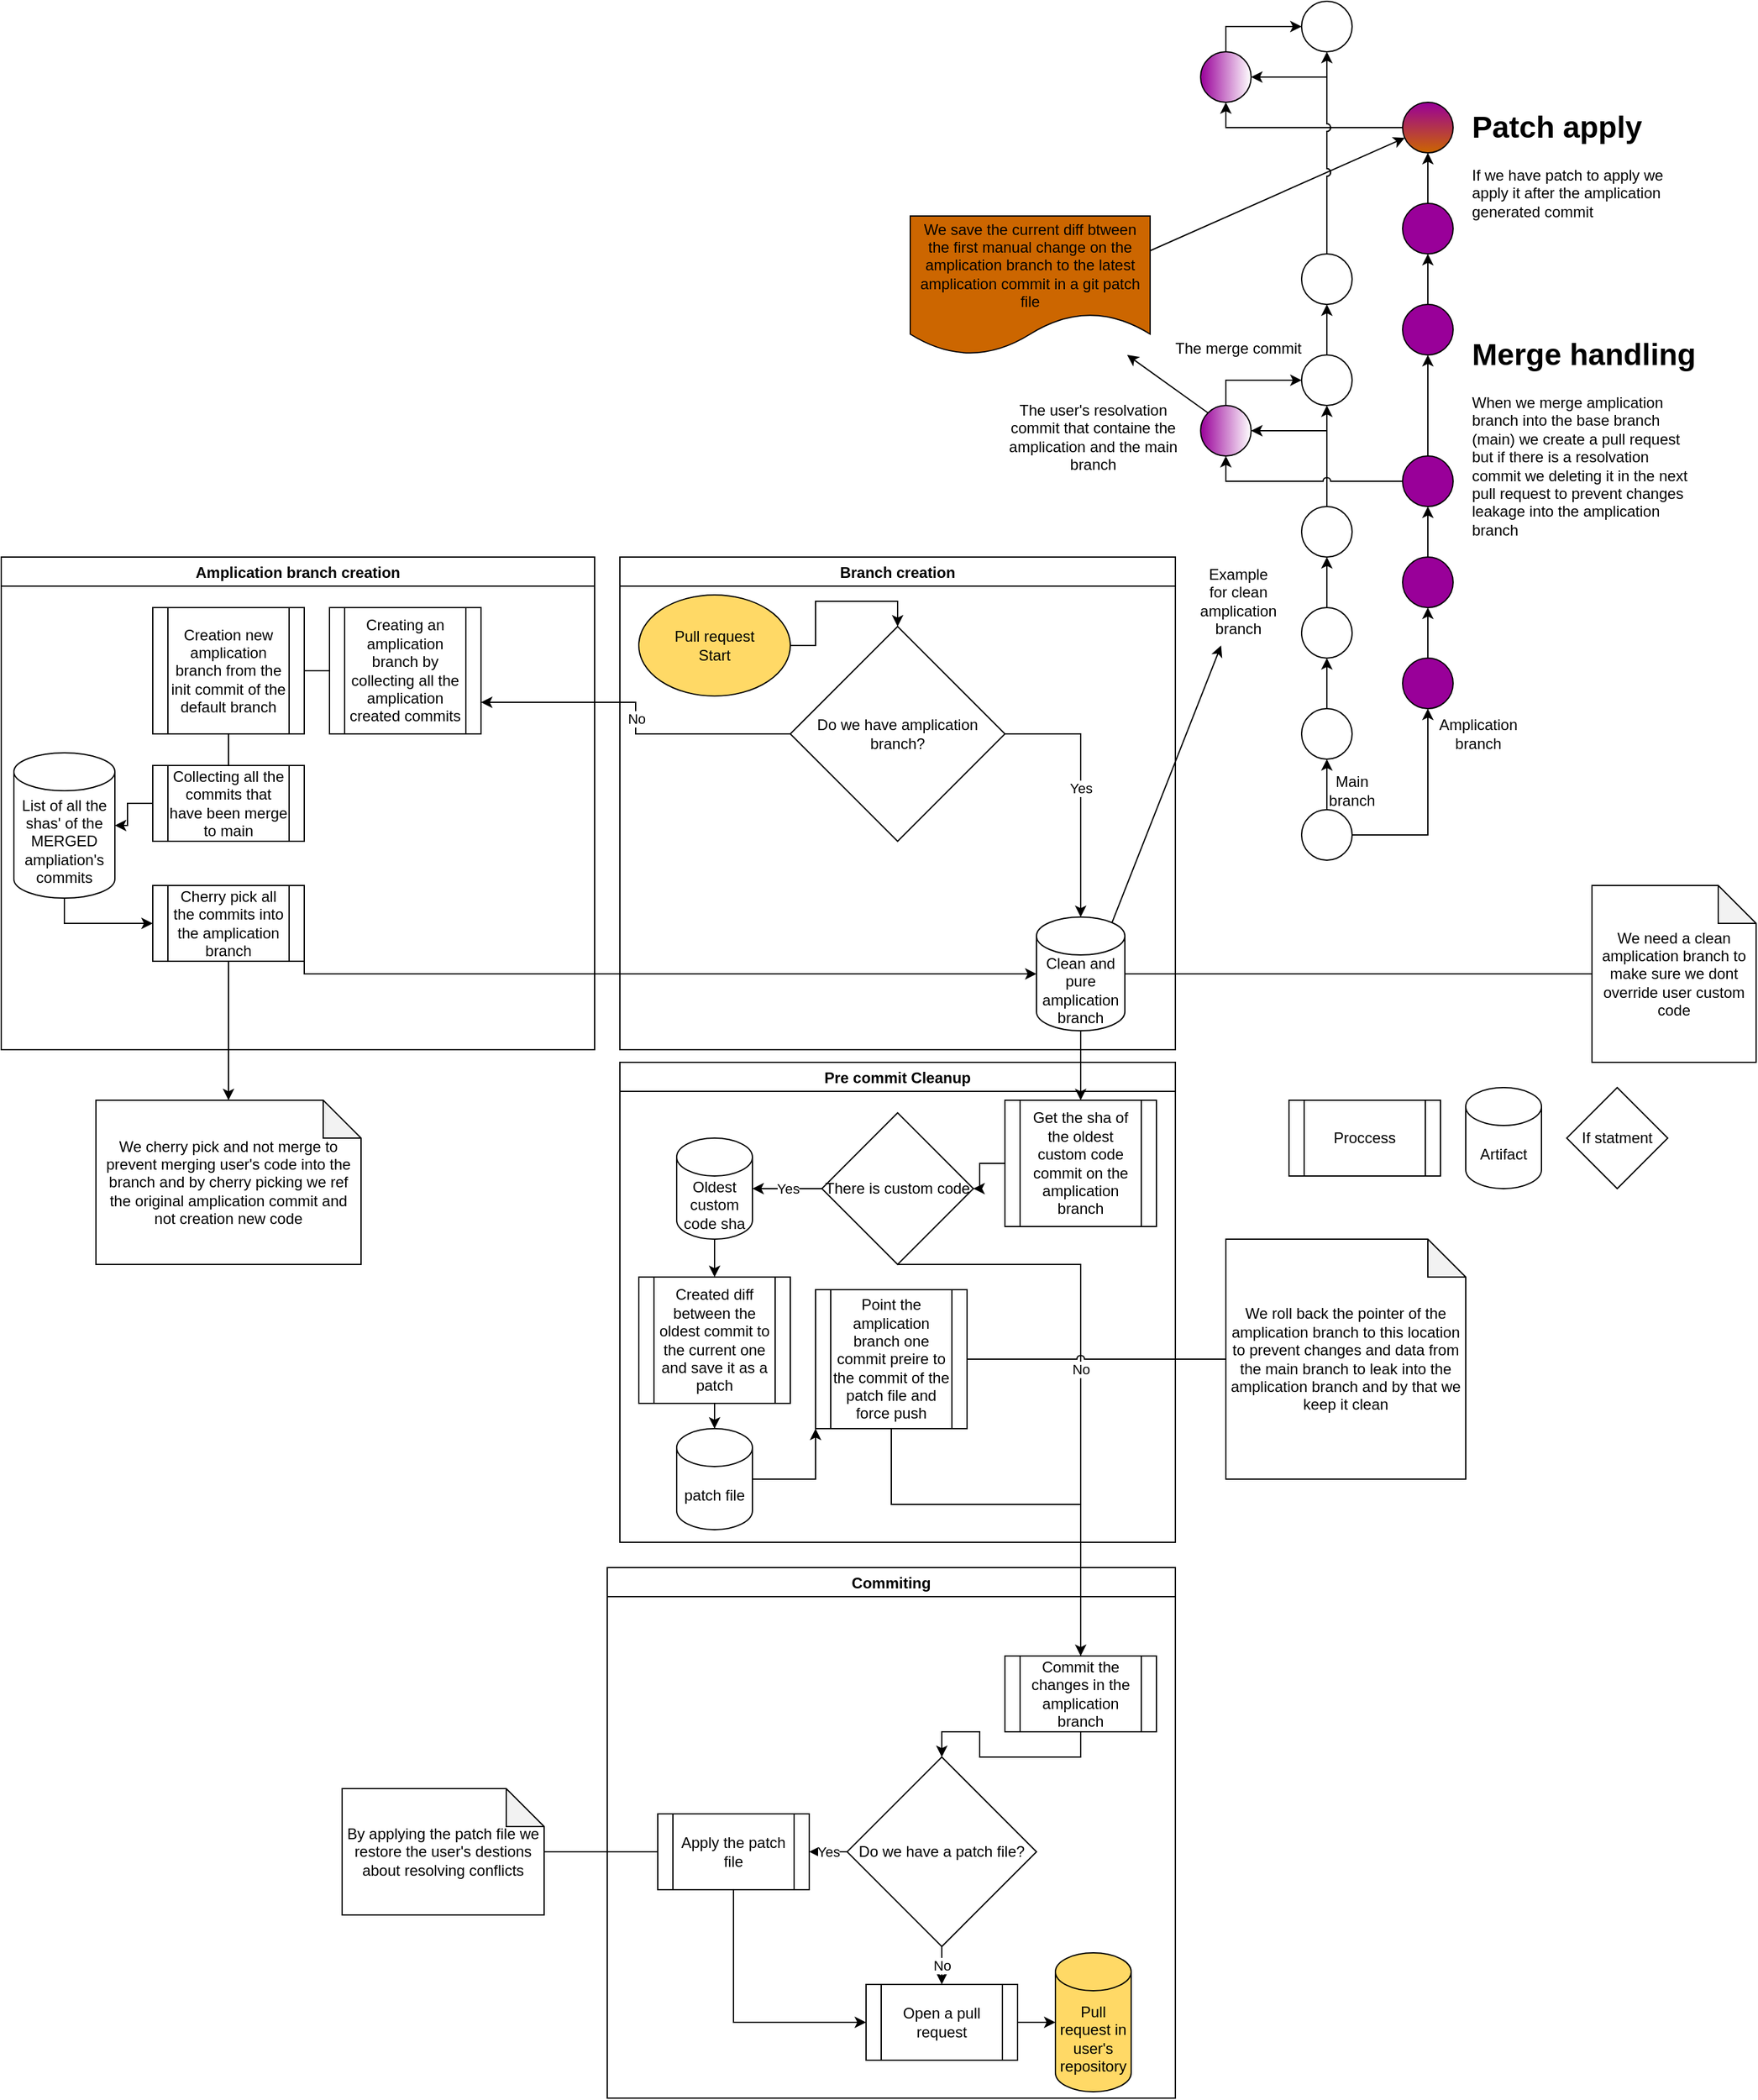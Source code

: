 <mxfile version="20.8.10" type="device" pages="2"><diagram id="IkNfw3ejcy440wt3Pnj9" name="Page-1"><mxGraphModel dx="2216" dy="1964" grid="1" gridSize="10" guides="1" tooltips="1" connect="1" arrows="1" fold="1" page="1" pageScale="1" pageWidth="850" pageHeight="1100" math="0" shadow="0"><root><mxCell id="0"/><mxCell id="1" parent="0"/><mxCell id="pv_CQNOxu7oUw1MYuwPw-35" style="rounded=0;orthogonalLoop=1;jettySize=auto;html=1;exitX=0.855;exitY=0;exitDx=0;exitDy=4.35;exitPerimeter=0;" parent="1" source="pv_CQNOxu7oUw1MYuwPw-72" target="pv_CQNOxu7oUw1MYuwPw-30" edge="1"><mxGeometry relative="1" as="geometry"><mxPoint x="427.426" y="261.716" as="sourcePoint"/></mxGeometry></mxCell><mxCell id="pv_CQNOxu7oUw1MYuwPw-39" style="edgeStyle=orthogonalEdgeStyle;rounded=0;orthogonalLoop=1;jettySize=auto;html=1;endArrow=none;endFill=0;" parent="1" source="pv_CQNOxu7oUw1MYuwPw-72" target="pv_CQNOxu7oUw1MYuwPw-2" edge="1"><mxGeometry relative="1" as="geometry"><mxPoint x="445" y="290" as="sourcePoint"/></mxGeometry></mxCell><mxCell id="pv_CQNOxu7oUw1MYuwPw-2" value="We need a clean amplication branch to make sure we dont override user custom code" style="shape=note;whiteSpace=wrap;html=1;backgroundOutline=1;darkOpacity=0.05;" parent="1" vertex="1"><mxGeometry x="790" y="220" width="130" height="140" as="geometry"/></mxCell><mxCell id="pv_CQNOxu7oUw1MYuwPw-10" style="edgeStyle=orthogonalEdgeStyle;rounded=0;orthogonalLoop=1;jettySize=auto;html=1;exitX=0.5;exitY=0;exitDx=0;exitDy=0;" parent="1" source="pv_CQNOxu7oUw1MYuwPw-8" target="pv_CQNOxu7oUw1MYuwPw-9" edge="1"><mxGeometry relative="1" as="geometry"/></mxCell><mxCell id="pv_CQNOxu7oUw1MYuwPw-8" value="" style="ellipse;whiteSpace=wrap;html=1;aspect=fixed;" parent="1" vertex="1"><mxGeometry x="560" y="160" width="40" height="40" as="geometry"/></mxCell><mxCell id="pv_CQNOxu7oUw1MYuwPw-13" style="edgeStyle=orthogonalEdgeStyle;rounded=0;orthogonalLoop=1;jettySize=auto;html=1;exitX=0.5;exitY=0;exitDx=0;exitDy=0;" parent="1" source="pv_CQNOxu7oUw1MYuwPw-9" target="pv_CQNOxu7oUw1MYuwPw-12" edge="1"><mxGeometry relative="1" as="geometry"/></mxCell><mxCell id="pv_CQNOxu7oUw1MYuwPw-14" style="edgeStyle=orthogonalEdgeStyle;rounded=0;orthogonalLoop=1;jettySize=auto;html=1;exitX=1;exitY=0.5;exitDx=0;exitDy=0;entryX=0.5;entryY=1;entryDx=0;entryDy=0;" parent="1" source="pv_CQNOxu7oUw1MYuwPw-8" target="pv_CQNOxu7oUw1MYuwPw-11" edge="1"><mxGeometry relative="1" as="geometry"/></mxCell><mxCell id="pv_CQNOxu7oUw1MYuwPw-9" value="" style="ellipse;whiteSpace=wrap;html=1;aspect=fixed;" parent="1" vertex="1"><mxGeometry x="560" y="80" width="40" height="40" as="geometry"/></mxCell><mxCell id="pv_CQNOxu7oUw1MYuwPw-17" style="edgeStyle=orthogonalEdgeStyle;rounded=0;orthogonalLoop=1;jettySize=auto;html=1;exitX=0.5;exitY=0;exitDx=0;exitDy=0;" parent="1" source="pv_CQNOxu7oUw1MYuwPw-11" target="pv_CQNOxu7oUw1MYuwPw-16" edge="1"><mxGeometry relative="1" as="geometry"/></mxCell><mxCell id="pv_CQNOxu7oUw1MYuwPw-11" value="" style="ellipse;whiteSpace=wrap;html=1;aspect=fixed;fillColor=#990099;" parent="1" vertex="1"><mxGeometry x="640" y="40" width="40" height="40" as="geometry"/></mxCell><mxCell id="pv_CQNOxu7oUw1MYuwPw-18" style="edgeStyle=orthogonalEdgeStyle;rounded=0;orthogonalLoop=1;jettySize=auto;html=1;exitX=0.5;exitY=0;exitDx=0;exitDy=0;" parent="1" source="pv_CQNOxu7oUw1MYuwPw-12" target="pv_CQNOxu7oUw1MYuwPw-15" edge="1"><mxGeometry relative="1" as="geometry"/></mxCell><mxCell id="pv_CQNOxu7oUw1MYuwPw-12" value="" style="ellipse;whiteSpace=wrap;html=1;aspect=fixed;" parent="1" vertex="1"><mxGeometry x="560" width="40" height="40" as="geometry"/></mxCell><mxCell id="pv_CQNOxu7oUw1MYuwPw-25" style="edgeStyle=orthogonalEdgeStyle;rounded=0;orthogonalLoop=1;jettySize=auto;html=1;exitX=0.5;exitY=0;exitDx=0;exitDy=0;entryX=1;entryY=0.5;entryDx=0;entryDy=0;jumpStyle=arc;" parent="1" source="pv_CQNOxu7oUw1MYuwPw-15" target="pv_CQNOxu7oUw1MYuwPw-21" edge="1"><mxGeometry relative="1" as="geometry"><mxPoint x="590" y="-180" as="targetPoint"/></mxGeometry></mxCell><mxCell id="pv_CQNOxu7oUw1MYuwPw-33" style="edgeStyle=orthogonalEdgeStyle;rounded=0;orthogonalLoop=1;jettySize=auto;html=1;exitX=0.5;exitY=0;exitDx=0;exitDy=0;jumpStyle=arc;" parent="1" source="pv_CQNOxu7oUw1MYuwPw-15" target="pv_CQNOxu7oUw1MYuwPw-26" edge="1"><mxGeometry relative="1" as="geometry"/></mxCell><mxCell id="pv_CQNOxu7oUw1MYuwPw-15" value="" style="ellipse;whiteSpace=wrap;html=1;aspect=fixed;" parent="1" vertex="1"><mxGeometry x="560" y="-80" width="40" height="40" as="geometry"/></mxCell><mxCell id="pv_CQNOxu7oUw1MYuwPw-23" style="edgeStyle=orthogonalEdgeStyle;rounded=0;orthogonalLoop=1;jettySize=auto;html=1;exitX=0.5;exitY=0;exitDx=0;exitDy=0;" parent="1" source="pv_CQNOxu7oUw1MYuwPw-16" target="pv_CQNOxu7oUw1MYuwPw-22" edge="1"><mxGeometry relative="1" as="geometry"/></mxCell><mxCell id="pv_CQNOxu7oUw1MYuwPw-16" value="" style="ellipse;whiteSpace=wrap;html=1;aspect=fixed;fillColor=#990099;" parent="1" vertex="1"><mxGeometry x="640" y="-40" width="40" height="40" as="geometry"/></mxCell><mxCell id="pv_CQNOxu7oUw1MYuwPw-19" value="Main branch" style="text;html=1;strokeColor=none;fillColor=none;align=center;verticalAlign=middle;whiteSpace=wrap;rounded=0;" parent="1" vertex="1"><mxGeometry x="570" y="130" width="60" height="30" as="geometry"/></mxCell><mxCell id="pv_CQNOxu7oUw1MYuwPw-20" value="Amplication branch" style="text;html=1;strokeColor=none;fillColor=none;align=center;verticalAlign=middle;whiteSpace=wrap;rounded=0;" parent="1" vertex="1"><mxGeometry x="670" y="85" width="60" height="30" as="geometry"/></mxCell><mxCell id="pv_CQNOxu7oUw1MYuwPw-27" style="edgeStyle=orthogonalEdgeStyle;rounded=0;orthogonalLoop=1;jettySize=auto;html=1;exitX=0.5;exitY=0;exitDx=0;exitDy=0;entryX=0;entryY=0.5;entryDx=0;entryDy=0;" parent="1" source="pv_CQNOxu7oUw1MYuwPw-21" target="pv_CQNOxu7oUw1MYuwPw-26" edge="1"><mxGeometry relative="1" as="geometry"/></mxCell><mxCell id="pv_CQNOxu7oUw1MYuwPw-51" style="rounded=0;orthogonalLoop=1;jettySize=auto;html=1;exitX=0;exitY=0;exitDx=0;exitDy=0;endArrow=classic;endFill=1;" parent="1" source="pv_CQNOxu7oUw1MYuwPw-21" target="pv_CQNOxu7oUw1MYuwPw-36" edge="1"><mxGeometry relative="1" as="geometry"/></mxCell><mxCell id="pv_CQNOxu7oUw1MYuwPw-21" value="" style="ellipse;whiteSpace=wrap;html=1;aspect=fixed;gradientColor=#990099;fillColor=default;gradientDirection=west;" parent="1" vertex="1"><mxGeometry x="480" y="-160" width="40" height="40" as="geometry"/></mxCell><mxCell id="pv_CQNOxu7oUw1MYuwPw-24" style="edgeStyle=orthogonalEdgeStyle;rounded=0;orthogonalLoop=1;jettySize=auto;html=1;exitX=0;exitY=0.5;exitDx=0;exitDy=0;jumpStyle=arc;entryX=0.5;entryY=1;entryDx=0;entryDy=0;" parent="1" source="pv_CQNOxu7oUw1MYuwPw-22" target="pv_CQNOxu7oUw1MYuwPw-21" edge="1"><mxGeometry relative="1" as="geometry"/></mxCell><mxCell id="pv_CQNOxu7oUw1MYuwPw-29" style="edgeStyle=orthogonalEdgeStyle;rounded=0;orthogonalLoop=1;jettySize=auto;html=1;exitX=0.5;exitY=0;exitDx=0;exitDy=0;" parent="1" source="pv_CQNOxu7oUw1MYuwPw-22" target="pv_CQNOxu7oUw1MYuwPw-28" edge="1"><mxGeometry relative="1" as="geometry"/></mxCell><mxCell id="pv_CQNOxu7oUw1MYuwPw-22" value="" style="ellipse;whiteSpace=wrap;html=1;aspect=fixed;fillColor=#990099;" parent="1" vertex="1"><mxGeometry x="640" y="-120" width="40" height="40" as="geometry"/></mxCell><mxCell id="U_LlzXvmRvkk244sD-Ii-5" style="edgeStyle=none;rounded=0;orthogonalLoop=1;jettySize=auto;html=1;exitX=0.5;exitY=0;exitDx=0;exitDy=0;endArrow=classic;endFill=1;jumpStyle=arc;" parent="1" source="pv_CQNOxu7oUw1MYuwPw-26" target="U_LlzXvmRvkk244sD-Ii-4" edge="1"><mxGeometry relative="1" as="geometry"/></mxCell><mxCell id="pv_CQNOxu7oUw1MYuwPw-26" value="" style="ellipse;whiteSpace=wrap;html=1;aspect=fixed;" parent="1" vertex="1"><mxGeometry x="560" y="-200" width="40" height="40" as="geometry"/></mxCell><mxCell id="pv_CQNOxu7oUw1MYuwPw-53" style="edgeStyle=orthogonalEdgeStyle;rounded=0;orthogonalLoop=1;jettySize=auto;html=1;exitX=0.5;exitY=0;exitDx=0;exitDy=0;endArrow=classic;endFill=1;" parent="1" source="pv_CQNOxu7oUw1MYuwPw-28" target="pv_CQNOxu7oUw1MYuwPw-52" edge="1"><mxGeometry relative="1" as="geometry"/></mxCell><mxCell id="pv_CQNOxu7oUw1MYuwPw-28" value="" style="ellipse;whiteSpace=wrap;html=1;aspect=fixed;fillColor=#990099;" parent="1" vertex="1"><mxGeometry x="640" y="-240" width="40" height="40" as="geometry"/></mxCell><mxCell id="pv_CQNOxu7oUw1MYuwPw-30" value="Example for clean amplication branch" style="text;html=1;strokeColor=none;fillColor=none;align=center;verticalAlign=middle;whiteSpace=wrap;rounded=0;" parent="1" vertex="1"><mxGeometry x="480" y="-40" width="60" height="70" as="geometry"/></mxCell><mxCell id="pv_CQNOxu7oUw1MYuwPw-31" value="&lt;h1&gt;Merge handling&lt;/h1&gt;&lt;p&gt;When we merge amplication branch into the base branch (main) we create a pull request but if there is a resolvation commit we deleting it in the next pull request to prevent changes leakage into the amplication branch&lt;/p&gt;" style="text;html=1;strokeColor=none;fillColor=none;spacing=5;spacingTop=-20;whiteSpace=wrap;overflow=hidden;rounded=0;" parent="1" vertex="1"><mxGeometry x="690" y="-220" width="190" height="190" as="geometry"/></mxCell><mxCell id="pv_CQNOxu7oUw1MYuwPw-32" value="The user's resolvation commit that containe the amplication and the main branch" style="text;html=1;strokeColor=none;fillColor=none;align=center;verticalAlign=middle;whiteSpace=wrap;rounded=0;" parent="1" vertex="1"><mxGeometry x="320" y="-170" width="150" height="70" as="geometry"/></mxCell><mxCell id="U_LlzXvmRvkk244sD-Ii-8" style="edgeStyle=none;rounded=0;jumpStyle=arc;orthogonalLoop=1;jettySize=auto;html=1;exitX=1;exitY=0.25;exitDx=0;exitDy=0;endArrow=classic;endFill=1;" parent="1" source="pv_CQNOxu7oUw1MYuwPw-36" target="pv_CQNOxu7oUw1MYuwPw-55" edge="1"><mxGeometry relative="1" as="geometry"/></mxCell><mxCell id="pv_CQNOxu7oUw1MYuwPw-36" value="We save the current diff btween the first manual change on the amplication branch to the latest amplication commit in a git patch file" style="shape=document;whiteSpace=wrap;html=1;boundedLbl=1;fillColor=#CC6600;gradientColor=none;gradientDirection=east;" parent="1" vertex="1"><mxGeometry x="250" y="-310" width="190" height="110" as="geometry"/></mxCell><mxCell id="pv_CQNOxu7oUw1MYuwPw-56" style="edgeStyle=orthogonalEdgeStyle;rounded=0;orthogonalLoop=1;jettySize=auto;html=1;exitX=0.5;exitY=0;exitDx=0;exitDy=0;endArrow=classic;endFill=1;" parent="1" source="pv_CQNOxu7oUw1MYuwPw-52" target="pv_CQNOxu7oUw1MYuwPw-55" edge="1"><mxGeometry relative="1" as="geometry"/></mxCell><mxCell id="pv_CQNOxu7oUw1MYuwPw-52" value="" style="ellipse;whiteSpace=wrap;html=1;aspect=fixed;fillColor=#990099;" parent="1" vertex="1"><mxGeometry x="640" y="-320" width="40" height="40" as="geometry"/></mxCell><mxCell id="U_LlzXvmRvkk244sD-Ii-13" style="edgeStyle=orthogonalEdgeStyle;rounded=0;jumpStyle=arc;orthogonalLoop=1;jettySize=auto;html=1;exitX=0;exitY=0.5;exitDx=0;exitDy=0;entryX=0.5;entryY=1;entryDx=0;entryDy=0;endArrow=classic;endFill=1;" parent="1" source="pv_CQNOxu7oUw1MYuwPw-55" target="U_LlzXvmRvkk244sD-Ii-11" edge="1"><mxGeometry relative="1" as="geometry"/></mxCell><mxCell id="pv_CQNOxu7oUw1MYuwPw-55" value="" style="ellipse;whiteSpace=wrap;html=1;aspect=fixed;fillColor=#990099;gradientColor=#CC6600;" parent="1" vertex="1"><mxGeometry x="640" y="-400" width="40" height="40" as="geometry"/></mxCell><mxCell id="pv_CQNOxu7oUw1MYuwPw-58" value="&lt;h1&gt;Patch apply&lt;/h1&gt;&lt;p&gt;If we have patch to apply we apply it after the amplication generated commit&lt;/p&gt;" style="text;html=1;strokeColor=none;fillColor=none;spacing=5;spacingTop=-20;whiteSpace=wrap;overflow=hidden;rounded=0;" parent="1" vertex="1"><mxGeometry x="690" y="-400" width="190" height="120" as="geometry"/></mxCell><mxCell id="pv_CQNOxu7oUw1MYuwPw-64" value="Branch creation" style="swimlane;fillColor=#FFFFFF;gradientColor=none;gradientDirection=west;" parent="1" vertex="1"><mxGeometry x="20" y="-40" width="440" height="390" as="geometry"><mxRectangle x="20" y="-40" width="100" height="30" as="alternateBounds"/></mxGeometry></mxCell><mxCell id="pv_CQNOxu7oUw1MYuwPw-3" value="Do we have amplication branch?" style="rhombus;whiteSpace=wrap;html=1;" parent="pv_CQNOxu7oUw1MYuwPw-64" vertex="1"><mxGeometry x="135" y="55" width="170" height="170" as="geometry"/></mxCell><mxCell id="pv_CQNOxu7oUw1MYuwPw-4" value="Yes" style="edgeStyle=orthogonalEdgeStyle;rounded=0;orthogonalLoop=1;jettySize=auto;html=1;exitX=1;exitY=0.5;exitDx=0;exitDy=0;" parent="pv_CQNOxu7oUw1MYuwPw-64" source="pv_CQNOxu7oUw1MYuwPw-3" target="pv_CQNOxu7oUw1MYuwPw-72" edge="1"><mxGeometry relative="1" as="geometry"><mxPoint x="365" y="290" as="targetPoint"/></mxGeometry></mxCell><mxCell id="pv_CQNOxu7oUw1MYuwPw-69" style="edgeStyle=orthogonalEdgeStyle;rounded=0;orthogonalLoop=1;jettySize=auto;html=1;exitX=1;exitY=0.5;exitDx=0;exitDy=0;endArrow=classic;endFill=1;" parent="pv_CQNOxu7oUw1MYuwPw-64" source="pv_CQNOxu7oUw1MYuwPw-68" target="pv_CQNOxu7oUw1MYuwPw-3" edge="1"><mxGeometry relative="1" as="geometry"/></mxCell><mxCell id="pv_CQNOxu7oUw1MYuwPw-68" value="Pull request&lt;br&gt;Start" style="ellipse;whiteSpace=wrap;html=1;fillColor=#FFD966;gradientColor=none;gradientDirection=west;" parent="pv_CQNOxu7oUw1MYuwPw-64" vertex="1"><mxGeometry x="15" y="30" width="120" height="80" as="geometry"/></mxCell><mxCell id="pv_CQNOxu7oUw1MYuwPw-72" value="Clean and pure amplication branch" style="shape=cylinder3;whiteSpace=wrap;html=1;boundedLbl=1;backgroundOutline=1;size=15;fillColor=#FFFFFF;gradientColor=none;gradientDirection=west;" parent="pv_CQNOxu7oUw1MYuwPw-64" vertex="1"><mxGeometry x="330" y="285" width="70" height="90" as="geometry"/></mxCell><mxCell id="pv_CQNOxu7oUw1MYuwPw-66" value="Commiting" style="swimlane;fillColor=#FFFFFF;gradientColor=none;gradientDirection=west;" parent="1" vertex="1"><mxGeometry x="10" y="760" width="450" height="420" as="geometry"/></mxCell><mxCell id="pv_CQNOxu7oUw1MYuwPw-37" value="Commit the changes in the amplication branch" style="shape=process;whiteSpace=wrap;html=1;backgroundOutline=1;fillColor=#FFFFFF;gradientColor=none;gradientDirection=west;" parent="pv_CQNOxu7oUw1MYuwPw-66" vertex="1"><mxGeometry x="315" y="70" width="120" height="60" as="geometry"/></mxCell><mxCell id="pv_CQNOxu7oUw1MYuwPw-44" value="Do we have a patch file?" style="rhombus;whiteSpace=wrap;html=1;fillColor=#FFFFFF;gradientColor=none;gradientDirection=west;" parent="pv_CQNOxu7oUw1MYuwPw-66" vertex="1"><mxGeometry x="190" y="150" width="150" height="150" as="geometry"/></mxCell><mxCell id="pv_CQNOxu7oUw1MYuwPw-47" style="edgeStyle=orthogonalEdgeStyle;rounded=0;orthogonalLoop=1;jettySize=auto;html=1;exitX=0.5;exitY=1;exitDx=0;exitDy=0;endArrow=classic;endFill=1;" parent="pv_CQNOxu7oUw1MYuwPw-66" source="pv_CQNOxu7oUw1MYuwPw-37" target="pv_CQNOxu7oUw1MYuwPw-44" edge="1"><mxGeometry relative="1" as="geometry"/></mxCell><mxCell id="pv_CQNOxu7oUw1MYuwPw-45" value="Apply the patch file" style="shape=process;whiteSpace=wrap;html=1;backgroundOutline=1;fillColor=#FFFFFF;gradientColor=none;gradientDirection=west;" parent="pv_CQNOxu7oUw1MYuwPw-66" vertex="1"><mxGeometry x="40" y="195" width="120" height="60" as="geometry"/></mxCell><mxCell id="pv_CQNOxu7oUw1MYuwPw-49" value="Yes" style="edgeStyle=orthogonalEdgeStyle;rounded=0;orthogonalLoop=1;jettySize=auto;html=1;exitX=0;exitY=0.5;exitDx=0;exitDy=0;endArrow=classic;endFill=1;" parent="pv_CQNOxu7oUw1MYuwPw-66" source="pv_CQNOxu7oUw1MYuwPw-44" target="pv_CQNOxu7oUw1MYuwPw-45" edge="1"><mxGeometry relative="1" as="geometry"/></mxCell><mxCell id="pv_CQNOxu7oUw1MYuwPw-106" style="edgeStyle=orthogonalEdgeStyle;rounded=0;jumpStyle=arc;orthogonalLoop=1;jettySize=auto;html=1;exitX=1;exitY=0.5;exitDx=0;exitDy=0;endArrow=classic;endFill=1;" parent="pv_CQNOxu7oUw1MYuwPw-66" source="pv_CQNOxu7oUw1MYuwPw-40" target="pv_CQNOxu7oUw1MYuwPw-105" edge="1"><mxGeometry relative="1" as="geometry"/></mxCell><mxCell id="pv_CQNOxu7oUw1MYuwPw-40" value="Open a pull request" style="shape=process;whiteSpace=wrap;html=1;backgroundOutline=1;fillColor=#FFFFFF;gradientColor=none;gradientDirection=west;" parent="pv_CQNOxu7oUw1MYuwPw-66" vertex="1"><mxGeometry x="205" y="330" width="120" height="60" as="geometry"/></mxCell><mxCell id="pv_CQNOxu7oUw1MYuwPw-48" value="No" style="edgeStyle=orthogonalEdgeStyle;rounded=0;orthogonalLoop=1;jettySize=auto;html=1;exitX=0.5;exitY=1;exitDx=0;exitDy=0;endArrow=classic;endFill=1;" parent="pv_CQNOxu7oUw1MYuwPw-66" source="pv_CQNOxu7oUw1MYuwPw-44" target="pv_CQNOxu7oUw1MYuwPw-40" edge="1"><mxGeometry relative="1" as="geometry"/></mxCell><mxCell id="pv_CQNOxu7oUw1MYuwPw-50" style="edgeStyle=orthogonalEdgeStyle;rounded=0;orthogonalLoop=1;jettySize=auto;html=1;exitX=0.5;exitY=1;exitDx=0;exitDy=0;entryX=0;entryY=0.5;entryDx=0;entryDy=0;endArrow=classic;endFill=1;" parent="pv_CQNOxu7oUw1MYuwPw-66" source="pv_CQNOxu7oUw1MYuwPw-45" target="pv_CQNOxu7oUw1MYuwPw-40" edge="1"><mxGeometry relative="1" as="geometry"/></mxCell><mxCell id="pv_CQNOxu7oUw1MYuwPw-105" value="Pull request in user's repository" style="shape=cylinder3;whiteSpace=wrap;html=1;boundedLbl=1;backgroundOutline=1;size=15;fillColor=#FFD966;gradientColor=none;gradientDirection=west;" parent="pv_CQNOxu7oUw1MYuwPw-66" vertex="1"><mxGeometry x="355" y="305" width="60" height="110" as="geometry"/></mxCell><mxCell id="pv_CQNOxu7oUw1MYuwPw-67" value="Pre commit Cleanup" style="swimlane;fillColor=#FFFFFF;gradientColor=none;gradientDirection=west;" parent="1" vertex="1"><mxGeometry x="20" y="360" width="440" height="380" as="geometry"/></mxCell><mxCell id="pv_CQNOxu7oUw1MYuwPw-79" style="edgeStyle=orthogonalEdgeStyle;rounded=0;orthogonalLoop=1;jettySize=auto;html=1;exitX=0;exitY=0.5;exitDx=0;exitDy=0;endArrow=classic;endFill=1;" parent="pv_CQNOxu7oUw1MYuwPw-67" source="pv_CQNOxu7oUw1MYuwPw-70" target="pv_CQNOxu7oUw1MYuwPw-78" edge="1"><mxGeometry relative="1" as="geometry"/></mxCell><mxCell id="pv_CQNOxu7oUw1MYuwPw-70" value="Get the sha of the oldest custom code commit on the amplication branch" style="shape=process;whiteSpace=wrap;html=1;backgroundOutline=1;fillColor=#FFFFFF;gradientColor=none;gradientDirection=west;" parent="pv_CQNOxu7oUw1MYuwPw-67" vertex="1"><mxGeometry x="305" y="30" width="120" height="100" as="geometry"/></mxCell><mxCell id="pv_CQNOxu7oUw1MYuwPw-85" style="edgeStyle=orthogonalEdgeStyle;rounded=0;orthogonalLoop=1;jettySize=auto;html=1;exitX=0.5;exitY=1;exitDx=0;exitDy=0;exitPerimeter=0;endArrow=classic;endFill=1;" parent="pv_CQNOxu7oUw1MYuwPw-67" source="pv_CQNOxu7oUw1MYuwPw-73" target="pv_CQNOxu7oUw1MYuwPw-84" edge="1"><mxGeometry relative="1" as="geometry"/></mxCell><mxCell id="pv_CQNOxu7oUw1MYuwPw-73" value="Oldest custom code sha" style="shape=cylinder3;whiteSpace=wrap;html=1;boundedLbl=1;backgroundOutline=1;size=15;fillColor=#FFFFFF;gradientColor=none;gradientDirection=west;" parent="pv_CQNOxu7oUw1MYuwPw-67" vertex="1"><mxGeometry x="45" y="60" width="60" height="80" as="geometry"/></mxCell><mxCell id="pv_CQNOxu7oUw1MYuwPw-80" value="Yes" style="edgeStyle=orthogonalEdgeStyle;rounded=0;orthogonalLoop=1;jettySize=auto;html=1;exitX=0;exitY=0.5;exitDx=0;exitDy=0;endArrow=classic;endFill=1;" parent="pv_CQNOxu7oUw1MYuwPw-67" source="pv_CQNOxu7oUw1MYuwPw-78" target="pv_CQNOxu7oUw1MYuwPw-73" edge="1"><mxGeometry relative="1" as="geometry"/></mxCell><mxCell id="pv_CQNOxu7oUw1MYuwPw-78" value="There is custom code" style="rhombus;whiteSpace=wrap;html=1;fillColor=#FFFFFF;gradientColor=none;gradientDirection=west;" parent="pv_CQNOxu7oUw1MYuwPw-67" vertex="1"><mxGeometry x="160" y="40" width="120" height="120" as="geometry"/></mxCell><mxCell id="pv_CQNOxu7oUw1MYuwPw-87" style="edgeStyle=orthogonalEdgeStyle;rounded=0;orthogonalLoop=1;jettySize=auto;html=1;exitX=0.5;exitY=1;exitDx=0;exitDy=0;endArrow=classic;endFill=1;" parent="pv_CQNOxu7oUw1MYuwPw-67" source="pv_CQNOxu7oUw1MYuwPw-84" target="pv_CQNOxu7oUw1MYuwPw-86" edge="1"><mxGeometry relative="1" as="geometry"/></mxCell><mxCell id="pv_CQNOxu7oUw1MYuwPw-84" value="Created diff between the oldest commit to the current one and save it as a patch" style="shape=process;whiteSpace=wrap;html=1;backgroundOutline=1;fillColor=#FFFFFF;gradientColor=none;gradientDirection=west;" parent="pv_CQNOxu7oUw1MYuwPw-67" vertex="1"><mxGeometry x="15" y="170" width="120" height="100" as="geometry"/></mxCell><mxCell id="pv_CQNOxu7oUw1MYuwPw-89" style="edgeStyle=orthogonalEdgeStyle;rounded=0;orthogonalLoop=1;jettySize=auto;html=1;exitX=1;exitY=0.5;exitDx=0;exitDy=0;exitPerimeter=0;entryX=0;entryY=1;entryDx=0;entryDy=0;endArrow=classic;endFill=1;" parent="pv_CQNOxu7oUw1MYuwPw-67" source="pv_CQNOxu7oUw1MYuwPw-86" target="pv_CQNOxu7oUw1MYuwPw-88" edge="1"><mxGeometry relative="1" as="geometry"/></mxCell><mxCell id="pv_CQNOxu7oUw1MYuwPw-86" value="patch file" style="shape=cylinder3;whiteSpace=wrap;html=1;boundedLbl=1;backgroundOutline=1;size=15;fillColor=#FFFFFF;gradientColor=none;gradientDirection=west;" parent="pv_CQNOxu7oUw1MYuwPw-67" vertex="1"><mxGeometry x="45" y="290" width="60" height="80" as="geometry"/></mxCell><mxCell id="pv_CQNOxu7oUw1MYuwPw-88" value="Point the amplication branch one commit preire to the commit of the patch file and force push" style="shape=process;whiteSpace=wrap;html=1;backgroundOutline=1;fillColor=#FFFFFF;gradientColor=none;gradientDirection=west;" parent="pv_CQNOxu7oUw1MYuwPw-67" vertex="1"><mxGeometry x="155" y="180" width="120" height="110" as="geometry"/></mxCell><mxCell id="pv_CQNOxu7oUw1MYuwPw-71" style="edgeStyle=orthogonalEdgeStyle;rounded=0;orthogonalLoop=1;jettySize=auto;html=1;endArrow=classic;endFill=1;" parent="1" source="pv_CQNOxu7oUw1MYuwPw-72" target="pv_CQNOxu7oUw1MYuwPw-70" edge="1"><mxGeometry relative="1" as="geometry"><mxPoint x="385" y="330" as="sourcePoint"/></mxGeometry></mxCell><mxCell id="pv_CQNOxu7oUw1MYuwPw-75" value="Proccess" style="shape=process;whiteSpace=wrap;html=1;backgroundOutline=1;fillColor=#FFFFFF;gradientColor=none;gradientDirection=west;" parent="1" vertex="1"><mxGeometry x="550" y="390" width="120" height="60" as="geometry"/></mxCell><mxCell id="pv_CQNOxu7oUw1MYuwPw-76" value="Artifact" style="shape=cylinder3;whiteSpace=wrap;html=1;boundedLbl=1;backgroundOutline=1;size=15;fillColor=#FFFFFF;gradientColor=none;gradientDirection=west;" parent="1" vertex="1"><mxGeometry x="690" y="380" width="60" height="80" as="geometry"/></mxCell><mxCell id="pv_CQNOxu7oUw1MYuwPw-77" value="If statment" style="rhombus;whiteSpace=wrap;html=1;fillColor=#FFFFFF;gradientColor=none;gradientDirection=west;" parent="1" vertex="1"><mxGeometry x="770" y="380" width="80" height="80" as="geometry"/></mxCell><mxCell id="pv_CQNOxu7oUw1MYuwPw-81" value="No" style="edgeStyle=orthogonalEdgeStyle;rounded=0;orthogonalLoop=1;jettySize=auto;html=1;exitX=0.5;exitY=1;exitDx=0;exitDy=0;endArrow=classic;endFill=1;" parent="1" source="pv_CQNOxu7oUw1MYuwPw-78" target="pv_CQNOxu7oUw1MYuwPw-37" edge="1"><mxGeometry relative="1" as="geometry"><Array as="points"><mxPoint x="385" y="520"/></Array></mxGeometry></mxCell><mxCell id="pv_CQNOxu7oUw1MYuwPw-90" value="We roll back the pointer of the amplication branch to this location to prevent changes and data from the main branch to leak into the amplication branch and by that we keep it clean" style="shape=note;whiteSpace=wrap;html=1;backgroundOutline=1;darkOpacity=0.05;fillColor=#FFFFFF;gradientColor=none;gradientDirection=west;" parent="1" vertex="1"><mxGeometry x="500" y="500" width="190" height="190" as="geometry"/></mxCell><mxCell id="pv_CQNOxu7oUw1MYuwPw-91" style="edgeStyle=orthogonalEdgeStyle;rounded=0;orthogonalLoop=1;jettySize=auto;html=1;exitX=1;exitY=0.5;exitDx=0;exitDy=0;endArrow=none;endFill=0;jumpStyle=arc;" parent="1" source="pv_CQNOxu7oUw1MYuwPw-88" target="pv_CQNOxu7oUw1MYuwPw-90" edge="1"><mxGeometry relative="1" as="geometry"/></mxCell><mxCell id="pv_CQNOxu7oUw1MYuwPw-92" style="edgeStyle=orthogonalEdgeStyle;rounded=0;orthogonalLoop=1;jettySize=auto;html=1;exitX=0.5;exitY=1;exitDx=0;exitDy=0;endArrow=none;endFill=0;jumpStyle=arc;" parent="1" source="pv_CQNOxu7oUw1MYuwPw-88" target="pv_CQNOxu7oUw1MYuwPw-37" edge="1"><mxGeometry relative="1" as="geometry"><Array as="points"><mxPoint x="235" y="710"/><mxPoint x="385" y="710"/></Array></mxGeometry></mxCell><mxCell id="pv_CQNOxu7oUw1MYuwPw-93" value="Amplication branch creation" style="swimlane;fillColor=#FFFFFF;gradientColor=none;gradientDirection=west;" parent="1" vertex="1"><mxGeometry x="-470" y="-40" width="470" height="390" as="geometry"/></mxCell><mxCell id="pv_CQNOxu7oUw1MYuwPw-95" style="edgeStyle=orthogonalEdgeStyle;rounded=0;orthogonalLoop=1;jettySize=auto;html=1;exitX=0;exitY=0.5;exitDx=0;exitDy=0;endArrow=none;endFill=0;" parent="pv_CQNOxu7oUw1MYuwPw-93" source="pv_CQNOxu7oUw1MYuwPw-5" target="pv_CQNOxu7oUw1MYuwPw-94" edge="1"><mxGeometry relative="1" as="geometry"/></mxCell><mxCell id="pv_CQNOxu7oUw1MYuwPw-5" value="Creating an amplication branch by collecting all the amplication created commits" style="shape=process;whiteSpace=wrap;html=1;backgroundOutline=1;" parent="pv_CQNOxu7oUw1MYuwPw-93" vertex="1"><mxGeometry x="260" y="40" width="120" height="100" as="geometry"/></mxCell><mxCell id="pv_CQNOxu7oUw1MYuwPw-97" style="edgeStyle=orthogonalEdgeStyle;rounded=0;orthogonalLoop=1;jettySize=auto;html=1;exitX=0.5;exitY=1;exitDx=0;exitDy=0;endArrow=none;endFill=0;" parent="pv_CQNOxu7oUw1MYuwPw-93" source="pv_CQNOxu7oUw1MYuwPw-94" target="pv_CQNOxu7oUw1MYuwPw-96" edge="1"><mxGeometry relative="1" as="geometry"/></mxCell><mxCell id="pv_CQNOxu7oUw1MYuwPw-94" value="Creation new amplication branch from the init commit of the default branch" style="shape=process;whiteSpace=wrap;html=1;backgroundOutline=1;fillColor=#FFFFFF;gradientColor=none;gradientDirection=west;" parent="pv_CQNOxu7oUw1MYuwPw-93" vertex="1"><mxGeometry x="120" y="40" width="120" height="100" as="geometry"/></mxCell><mxCell id="pv_CQNOxu7oUw1MYuwPw-102" style="edgeStyle=orthogonalEdgeStyle;rounded=0;orthogonalLoop=1;jettySize=auto;html=1;exitX=0;exitY=0.5;exitDx=0;exitDy=0;endArrow=classic;endFill=1;" parent="pv_CQNOxu7oUw1MYuwPw-93" source="pv_CQNOxu7oUw1MYuwPw-96" target="pv_CQNOxu7oUw1MYuwPw-101" edge="1"><mxGeometry relative="1" as="geometry"/></mxCell><mxCell id="pv_CQNOxu7oUw1MYuwPw-96" value="Collecting all the commits that have been merge to main" style="shape=process;whiteSpace=wrap;html=1;backgroundOutline=1;fillColor=#FFFFFF;gradientColor=none;gradientDirection=west;" parent="pv_CQNOxu7oUw1MYuwPw-93" vertex="1"><mxGeometry x="120" y="165" width="120" height="60" as="geometry"/></mxCell><mxCell id="pv_CQNOxu7oUw1MYuwPw-104" style="edgeStyle=orthogonalEdgeStyle;rounded=0;orthogonalLoop=1;jettySize=auto;html=1;exitX=0.5;exitY=1;exitDx=0;exitDy=0;exitPerimeter=0;endArrow=classic;endFill=1;" parent="pv_CQNOxu7oUw1MYuwPw-93" source="pv_CQNOxu7oUw1MYuwPw-101" target="pv_CQNOxu7oUw1MYuwPw-103" edge="1"><mxGeometry relative="1" as="geometry"/></mxCell><mxCell id="pv_CQNOxu7oUw1MYuwPw-101" value="List of all the shas' of the MERGED ampliation's commits" style="shape=cylinder3;whiteSpace=wrap;html=1;boundedLbl=1;backgroundOutline=1;size=15;fillColor=#FFFFFF;gradientColor=none;gradientDirection=west;" parent="pv_CQNOxu7oUw1MYuwPw-93" vertex="1"><mxGeometry x="10" y="155" width="80" height="115" as="geometry"/></mxCell><mxCell id="pv_CQNOxu7oUw1MYuwPw-103" value="Cherry pick all the commits into the amplication branch" style="shape=process;whiteSpace=wrap;html=1;backgroundOutline=1;fillColor=#FFFFFF;gradientColor=none;gradientDirection=west;" parent="pv_CQNOxu7oUw1MYuwPw-93" vertex="1"><mxGeometry x="120" y="260" width="120" height="60" as="geometry"/></mxCell><mxCell id="pv_CQNOxu7oUw1MYuwPw-6" value="No" style="edgeStyle=orthogonalEdgeStyle;rounded=0;orthogonalLoop=1;jettySize=auto;html=1;exitX=0;exitY=0.5;exitDx=0;exitDy=0;entryX=1;entryY=0.75;entryDx=0;entryDy=0;" parent="1" source="pv_CQNOxu7oUw1MYuwPw-3" target="pv_CQNOxu7oUw1MYuwPw-5" edge="1"><mxGeometry relative="1" as="geometry"/></mxCell><mxCell id="pv_CQNOxu7oUw1MYuwPw-100" style="edgeStyle=orthogonalEdgeStyle;rounded=0;orthogonalLoop=1;jettySize=auto;html=1;endArrow=classic;endFill=1;" parent="1" source="pv_CQNOxu7oUw1MYuwPw-103" target="pv_CQNOxu7oUw1MYuwPw-72" edge="1"><mxGeometry relative="1" as="geometry"><Array as="points"><mxPoint x="-230" y="290"/></Array></mxGeometry></mxCell><mxCell id="pv_CQNOxu7oUw1MYuwPw-107" value="We cherry pick and not merge to prevent merging user's code into the branch and by cherry picking we ref the original amplication commit and not creation new code" style="shape=note;whiteSpace=wrap;html=1;backgroundOutline=1;darkOpacity=0.05;fillColor=#FFFFFF;gradientColor=none;gradientDirection=west;" parent="1" vertex="1"><mxGeometry x="-395" y="390" width="210" height="130" as="geometry"/></mxCell><mxCell id="pv_CQNOxu7oUw1MYuwPw-108" style="edgeStyle=orthogonalEdgeStyle;rounded=0;jumpStyle=arc;orthogonalLoop=1;jettySize=auto;html=1;exitX=0.5;exitY=1;exitDx=0;exitDy=0;endArrow=classic;endFill=1;" parent="1" source="pv_CQNOxu7oUw1MYuwPw-103" target="pv_CQNOxu7oUw1MYuwPw-107" edge="1"><mxGeometry relative="1" as="geometry"/></mxCell><mxCell id="U_LlzXvmRvkk244sD-Ii-1" value="By applying the patch file we restore the user's destions about resolving conflicts" style="shape=note;whiteSpace=wrap;html=1;backgroundOutline=1;darkOpacity=0.05;" parent="1" vertex="1"><mxGeometry x="-200" y="935" width="160" height="100" as="geometry"/></mxCell><mxCell id="U_LlzXvmRvkk244sD-Ii-2" style="edgeStyle=orthogonalEdgeStyle;rounded=0;orthogonalLoop=1;jettySize=auto;html=1;exitX=0;exitY=0.5;exitDx=0;exitDy=0;endArrow=none;endFill=0;" parent="1" source="pv_CQNOxu7oUw1MYuwPw-45" target="U_LlzXvmRvkk244sD-Ii-1" edge="1"><mxGeometry relative="1" as="geometry"/></mxCell><mxCell id="U_LlzXvmRvkk244sD-Ii-3" value="The merge commit" style="text;html=1;strokeColor=none;fillColor=none;align=center;verticalAlign=middle;whiteSpace=wrap;rounded=0;" parent="1" vertex="1"><mxGeometry x="455" y="-220" width="110" height="30" as="geometry"/></mxCell><mxCell id="U_LlzXvmRvkk244sD-Ii-12" style="edgeStyle=orthogonalEdgeStyle;rounded=0;jumpStyle=arc;orthogonalLoop=1;jettySize=auto;html=1;exitX=0.5;exitY=0;exitDx=0;exitDy=0;entryX=1;entryY=0.5;entryDx=0;entryDy=0;endArrow=classic;endFill=1;" parent="1" source="U_LlzXvmRvkk244sD-Ii-4" target="U_LlzXvmRvkk244sD-Ii-11" edge="1"><mxGeometry relative="1" as="geometry"/></mxCell><mxCell id="U_LlzXvmRvkk244sD-Ii-16" style="edgeStyle=orthogonalEdgeStyle;rounded=0;jumpStyle=arc;orthogonalLoop=1;jettySize=auto;html=1;exitX=0.5;exitY=0;exitDx=0;exitDy=0;endArrow=classic;endFill=1;" parent="1" source="U_LlzXvmRvkk244sD-Ii-4" target="U_LlzXvmRvkk244sD-Ii-14" edge="1"><mxGeometry relative="1" as="geometry"/></mxCell><mxCell id="U_LlzXvmRvkk244sD-Ii-4" value="" style="ellipse;whiteSpace=wrap;html=1;aspect=fixed;" parent="1" vertex="1"><mxGeometry x="560" y="-280" width="40" height="40" as="geometry"/></mxCell><mxCell id="U_LlzXvmRvkk244sD-Ii-15" style="edgeStyle=orthogonalEdgeStyle;rounded=0;jumpStyle=arc;orthogonalLoop=1;jettySize=auto;html=1;exitX=0.5;exitY=0;exitDx=0;exitDy=0;endArrow=classic;endFill=1;" parent="1" source="U_LlzXvmRvkk244sD-Ii-11" target="U_LlzXvmRvkk244sD-Ii-14" edge="1"><mxGeometry relative="1" as="geometry"/></mxCell><mxCell id="U_LlzXvmRvkk244sD-Ii-11" value="" style="ellipse;whiteSpace=wrap;html=1;aspect=fixed;fillColor=default;gradientColor=#990099;gradientDirection=west;" parent="1" vertex="1"><mxGeometry x="480" y="-440" width="40" height="40" as="geometry"/></mxCell><mxCell id="U_LlzXvmRvkk244sD-Ii-14" value="" style="ellipse;whiteSpace=wrap;html=1;aspect=fixed;" parent="1" vertex="1"><mxGeometry x="560" y="-480" width="40" height="40" as="geometry"/></mxCell></root></mxGraphModel></diagram><diagram id="Fs0gEsNpIm7MifjxeKIn" name="User story"><mxGraphModel dx="2049" dy="1296" grid="1" gridSize="10" guides="1" tooltips="1" connect="1" arrows="1" fold="1" page="1" pageScale="1" pageWidth="850" pageHeight="1100" math="0" shadow="0"><root><mxCell id="0"/><mxCell id="1" parent="0"/><mxCell id="8x0-q8BYsQSuIx_CzQLD-1" style="edgeStyle=orthogonalEdgeStyle;rounded=0;orthogonalLoop=1;jettySize=auto;html=1;exitX=1;exitY=0.5;exitDx=0;exitDy=0;jumpStyle=arc;" edge="1" parent="1" source="cS0MFCgOQ13o10M3J8Uh-1" target="eqkICR-Vo13hw9do4Wc0-1"><mxGeometry relative="1" as="geometry"/></mxCell><mxCell id="8x0-q8BYsQSuIx_CzQLD-4" style="edgeStyle=orthogonalEdgeStyle;rounded=0;jumpStyle=arc;orthogonalLoop=1;jettySize=auto;html=1;exitX=0.5;exitY=0;exitDx=0;exitDy=0;" edge="1" parent="1" source="cS0MFCgOQ13o10M3J8Uh-1" target="8x0-q8BYsQSuIx_CzQLD-3"><mxGeometry relative="1" as="geometry"/></mxCell><mxCell id="cS0MFCgOQ13o10M3J8Uh-1" value="1" style="ellipse;whiteSpace=wrap;html=1;aspect=fixed;" vertex="1" parent="1"><mxGeometry x="80" y="1040" width="40" height="40" as="geometry"/></mxCell><mxCell id="cS0MFCgOQ13o10M3J8Uh-2" value="Initial commit" style="text;html=1;strokeColor=none;fillColor=none;align=center;verticalAlign=middle;whiteSpace=wrap;rounded=0;" vertex="1" parent="1"><mxGeometry x="10" y="1045" width="60" height="30" as="geometry"/></mxCell><mxCell id="eqkICR-Vo13hw9do4Wc0-1" value="3" style="ellipse;whiteSpace=wrap;html=1;aspect=fixed;fillColor=#990099;" vertex="1" parent="1"><mxGeometry x="120" y="920" width="40" height="40" as="geometry"/></mxCell><mxCell id="8x0-q8BYsQSuIx_CzQLD-2" value="Amplication first commit" style="text;html=1;strokeColor=none;fillColor=none;align=center;verticalAlign=middle;whiteSpace=wrap;rounded=0;" vertex="1" parent="1"><mxGeometry x="170" y="925" width="60" height="30" as="geometry"/></mxCell><mxCell id="8x0-q8BYsQSuIx_CzQLD-3" value="2" style="ellipse;whiteSpace=wrap;html=1;aspect=fixed;" vertex="1" parent="1"><mxGeometry x="80" y="960" width="40" height="40" as="geometry"/></mxCell><mxCell id="8x0-q8BYsQSuIx_CzQLD-5" value="server-a/.env" style="text;html=1;strokeColor=none;fillColor=none;align=center;verticalAlign=middle;whiteSpace=wrap;rounded=0;" vertex="1" parent="1"><mxGeometry x="230" y="925" width="60" height="30" as="geometry"/></mxCell><mxCell id="8x0-q8BYsQSuIx_CzQLD-6" value="server-a/.env" style="text;html=1;strokeColor=none;fillColor=none;align=center;verticalAlign=middle;whiteSpace=wrap;rounded=0;" vertex="1" parent="1"><mxGeometry x="10" y="965" width="60" height="30" as="geometry"/></mxCell><mxCell id="8x0-q8BYsQSuIx_CzQLD-25" style="edgeStyle=orthogonalEdgeStyle;rounded=0;orthogonalLoop=1;jettySize=auto;html=1;exitX=1;exitY=0.5;exitDx=0;exitDy=0;jumpStyle=arc;" edge="1" parent="1" source="8x0-q8BYsQSuIx_CzQLD-27" target="8x0-q8BYsQSuIx_CzQLD-29"><mxGeometry relative="1" as="geometry"/></mxCell><mxCell id="8x0-q8BYsQSuIx_CzQLD-26" style="edgeStyle=orthogonalEdgeStyle;rounded=0;jumpStyle=arc;orthogonalLoop=1;jettySize=auto;html=1;exitX=0.5;exitY=0;exitDx=0;exitDy=0;" edge="1" parent="1" source="8x0-q8BYsQSuIx_CzQLD-27" target="8x0-q8BYsQSuIx_CzQLD-31"><mxGeometry relative="1" as="geometry"/></mxCell><mxCell id="8x0-q8BYsQSuIx_CzQLD-27" value="1" style="ellipse;whiteSpace=wrap;html=1;aspect=fixed;" vertex="1" parent="1"><mxGeometry x="360" y="1040" width="40" height="40" as="geometry"/></mxCell><mxCell id="8x0-q8BYsQSuIx_CzQLD-28" value="Initial commit" style="text;html=1;strokeColor=none;fillColor=none;align=center;verticalAlign=middle;whiteSpace=wrap;rounded=0;" vertex="1" parent="1"><mxGeometry x="300" y="1050" width="60" height="30" as="geometry"/></mxCell><mxCell id="8x0-q8BYsQSuIx_CzQLD-36" style="edgeStyle=orthogonalEdgeStyle;rounded=0;jumpStyle=arc;orthogonalLoop=1;jettySize=auto;html=1;exitX=0.5;exitY=0;exitDx=0;exitDy=0;entryX=1;entryY=0.5;entryDx=0;entryDy=0;" edge="1" parent="1" source="8x0-q8BYsQSuIx_CzQLD-29" target="8x0-q8BYsQSuIx_CzQLD-34"><mxGeometry relative="1" as="geometry"><mxPoint x="550" y="830" as="targetPoint"/><Array as="points"><mxPoint x="420" y="900"/></Array></mxGeometry></mxCell><mxCell id="8x0-q8BYsQSuIx_CzQLD-29" value="3" style="ellipse;whiteSpace=wrap;html=1;aspect=fixed;fillColor=#990099;" vertex="1" parent="1"><mxGeometry x="400" y="920" width="40" height="40" as="geometry"/></mxCell><mxCell id="8x0-q8BYsQSuIx_CzQLD-30" value="Amplication first commit" style="text;html=1;strokeColor=none;fillColor=none;align=center;verticalAlign=middle;whiteSpace=wrap;rounded=0;" vertex="1" parent="1"><mxGeometry x="460" y="930" width="60" height="30" as="geometry"/></mxCell><mxCell id="8x0-q8BYsQSuIx_CzQLD-35" style="edgeStyle=orthogonalEdgeStyle;rounded=0;jumpStyle=arc;orthogonalLoop=1;jettySize=auto;html=1;exitX=0.5;exitY=0;exitDx=0;exitDy=0;" edge="1" parent="1" source="8x0-q8BYsQSuIx_CzQLD-31" target="8x0-q8BYsQSuIx_CzQLD-34"><mxGeometry relative="1" as="geometry"/></mxCell><mxCell id="8x0-q8BYsQSuIx_CzQLD-31" value="2" style="ellipse;whiteSpace=wrap;html=1;aspect=fixed;" vertex="1" parent="1"><mxGeometry x="360" y="960" width="40" height="40" as="geometry"/></mxCell><mxCell id="8x0-q8BYsQSuIx_CzQLD-32" value="server-a/.env" style="text;html=1;strokeColor=none;fillColor=none;align=center;verticalAlign=middle;whiteSpace=wrap;rounded=0;" vertex="1" parent="1"><mxGeometry x="520" y="930" width="60" height="30" as="geometry"/></mxCell><mxCell id="8x0-q8BYsQSuIx_CzQLD-33" value="server-a/.env" style="text;html=1;strokeColor=none;fillColor=none;align=center;verticalAlign=middle;whiteSpace=wrap;rounded=0;" vertex="1" parent="1"><mxGeometry x="300" y="970" width="60" height="30" as="geometry"/></mxCell><mxCell id="8x0-q8BYsQSuIx_CzQLD-34" value="" style="ellipse;whiteSpace=wrap;html=1;aspect=fixed;strokeColor=#CC0000;" vertex="1" parent="1"><mxGeometry x="360" y="880" width="40" height="40" as="geometry"/></mxCell><mxCell id="8x0-q8BYsQSuIx_CzQLD-37" value="Conflict" style="text;html=1;strokeColor=none;fillColor=none;align=center;verticalAlign=middle;whiteSpace=wrap;rounded=0;" vertex="1" parent="1"><mxGeometry x="290" y="885" width="60" height="30" as="geometry"/></mxCell><mxCell id="8x0-q8BYsQSuIx_CzQLD-39" style="edgeStyle=orthogonalEdgeStyle;rounded=0;orthogonalLoop=1;jettySize=auto;html=1;exitX=1;exitY=0.5;exitDx=0;exitDy=0;jumpStyle=arc;" edge="1" parent="1" source="8x0-q8BYsQSuIx_CzQLD-41" target="8x0-q8BYsQSuIx_CzQLD-44"><mxGeometry relative="1" as="geometry"/></mxCell><mxCell id="8x0-q8BYsQSuIx_CzQLD-40" style="edgeStyle=orthogonalEdgeStyle;rounded=0;jumpStyle=arc;orthogonalLoop=1;jettySize=auto;html=1;exitX=0.5;exitY=0;exitDx=0;exitDy=0;" edge="1" parent="1" source="8x0-q8BYsQSuIx_CzQLD-41" target="8x0-q8BYsQSuIx_CzQLD-47"><mxGeometry relative="1" as="geometry"/></mxCell><mxCell id="8x0-q8BYsQSuIx_CzQLD-41" value="1" style="ellipse;whiteSpace=wrap;html=1;aspect=fixed;" vertex="1" parent="1"><mxGeometry x="640" y="1040" width="40" height="40" as="geometry"/></mxCell><mxCell id="8x0-q8BYsQSuIx_CzQLD-42" value="Initial commit" style="text;html=1;strokeColor=none;fillColor=none;align=center;verticalAlign=middle;whiteSpace=wrap;rounded=0;" vertex="1" parent="1"><mxGeometry x="580" y="1050" width="60" height="30" as="geometry"/></mxCell><mxCell id="8x0-q8BYsQSuIx_CzQLD-43" style="edgeStyle=orthogonalEdgeStyle;rounded=0;jumpStyle=arc;orthogonalLoop=1;jettySize=auto;html=1;exitX=0.5;exitY=0;exitDx=0;exitDy=0;" edge="1" parent="1" source="8x0-q8BYsQSuIx_CzQLD-44" target="8x0-q8BYsQSuIx_CzQLD-52"><mxGeometry relative="1" as="geometry"><mxPoint x="680" y="900" as="targetPoint"/><Array as="points"/></mxGeometry></mxCell><mxCell id="8x0-q8BYsQSuIx_CzQLD-44" value="3" style="ellipse;whiteSpace=wrap;html=1;aspect=fixed;fillColor=#990099;" vertex="1" parent="1"><mxGeometry x="680" y="920" width="40" height="40" as="geometry"/></mxCell><mxCell id="8x0-q8BYsQSuIx_CzQLD-45" value="Amplication first commit" style="text;html=1;strokeColor=none;fillColor=none;align=center;verticalAlign=middle;whiteSpace=wrap;rounded=0;" vertex="1" parent="1"><mxGeometry x="740" y="930" width="60" height="30" as="geometry"/></mxCell><mxCell id="8x0-q8BYsQSuIx_CzQLD-46" style="edgeStyle=orthogonalEdgeStyle;rounded=0;jumpStyle=arc;orthogonalLoop=1;jettySize=auto;html=1;exitX=0.5;exitY=0;exitDx=0;exitDy=0;entryX=0;entryY=0.5;entryDx=0;entryDy=0;" edge="1" parent="1" source="8x0-q8BYsQSuIx_CzQLD-47" target="8x0-q8BYsQSuIx_CzQLD-52"><mxGeometry relative="1" as="geometry"><mxPoint x="660" y="920" as="targetPoint"/></mxGeometry></mxCell><mxCell id="8x0-q8BYsQSuIx_CzQLD-47" value="2" style="ellipse;whiteSpace=wrap;html=1;aspect=fixed;" vertex="1" parent="1"><mxGeometry x="640" y="960" width="40" height="40" as="geometry"/></mxCell><mxCell id="8x0-q8BYsQSuIx_CzQLD-48" value="server-a/.env" style="text;html=1;strokeColor=none;fillColor=none;align=center;verticalAlign=middle;whiteSpace=wrap;rounded=0;" vertex="1" parent="1"><mxGeometry x="800" y="930" width="60" height="30" as="geometry"/></mxCell><mxCell id="8x0-q8BYsQSuIx_CzQLD-49" value="server-a/.env" style="text;html=1;strokeColor=none;fillColor=none;align=center;verticalAlign=middle;whiteSpace=wrap;rounded=0;" vertex="1" parent="1"><mxGeometry x="580" y="970" width="60" height="30" as="geometry"/></mxCell><mxCell id="8x0-q8BYsQSuIx_CzQLD-51" value="User commit (resolve the conflict)" style="text;html=1;strokeColor=none;fillColor=none;align=center;verticalAlign=middle;whiteSpace=wrap;rounded=0;" vertex="1" parent="1"><mxGeometry x="730" y="837.5" width="70" height="45" as="geometry"/></mxCell><mxCell id="8x0-q8BYsQSuIx_CzQLD-52" value="4" style="ellipse;whiteSpace=wrap;html=1;aspect=fixed;fillColor=#990099;gradientColor=#FFFFFF;" vertex="1" parent="1"><mxGeometry x="680" y="840" width="40" height="40" as="geometry"/></mxCell><mxCell id="8x0-q8BYsQSuIx_CzQLD-54" style="edgeStyle=orthogonalEdgeStyle;rounded=0;orthogonalLoop=1;jettySize=auto;html=1;exitX=1;exitY=0.5;exitDx=0;exitDy=0;jumpStyle=arc;" edge="1" parent="1" source="8x0-q8BYsQSuIx_CzQLD-56" target="8x0-q8BYsQSuIx_CzQLD-59"><mxGeometry relative="1" as="geometry"/></mxCell><mxCell id="8x0-q8BYsQSuIx_CzQLD-55" style="edgeStyle=orthogonalEdgeStyle;rounded=0;jumpStyle=arc;orthogonalLoop=1;jettySize=auto;html=1;exitX=0.5;exitY=0;exitDx=0;exitDy=0;" edge="1" parent="1" source="8x0-q8BYsQSuIx_CzQLD-56" target="8x0-q8BYsQSuIx_CzQLD-62"><mxGeometry relative="1" as="geometry"/></mxCell><mxCell id="8x0-q8BYsQSuIx_CzQLD-56" value="1" style="ellipse;whiteSpace=wrap;html=1;aspect=fixed;" vertex="1" parent="1"><mxGeometry x="920" y="1040" width="40" height="40" as="geometry"/></mxCell><mxCell id="8x0-q8BYsQSuIx_CzQLD-57" value="Initial commit" style="text;html=1;strokeColor=none;fillColor=none;align=center;verticalAlign=middle;whiteSpace=wrap;rounded=0;" vertex="1" parent="1"><mxGeometry x="860" y="1050" width="60" height="30" as="geometry"/></mxCell><mxCell id="8x0-q8BYsQSuIx_CzQLD-58" style="edgeStyle=orthogonalEdgeStyle;rounded=0;jumpStyle=arc;orthogonalLoop=1;jettySize=auto;html=1;exitX=0.5;exitY=0;exitDx=0;exitDy=0;" edge="1" parent="1" source="8x0-q8BYsQSuIx_CzQLD-59" target="8x0-q8BYsQSuIx_CzQLD-66"><mxGeometry relative="1" as="geometry"><mxPoint x="960" y="900" as="targetPoint"/><Array as="points"/></mxGeometry></mxCell><mxCell id="8x0-q8BYsQSuIx_CzQLD-59" value="3" style="ellipse;whiteSpace=wrap;html=1;aspect=fixed;fillColor=#990099;" vertex="1" parent="1"><mxGeometry x="960" y="920" width="40" height="40" as="geometry"/></mxCell><mxCell id="8x0-q8BYsQSuIx_CzQLD-60" value="Amplication first commit" style="text;html=1;strokeColor=none;fillColor=none;align=center;verticalAlign=middle;whiteSpace=wrap;rounded=0;" vertex="1" parent="1"><mxGeometry x="1020" y="930" width="60" height="30" as="geometry"/></mxCell><mxCell id="8x0-q8BYsQSuIx_CzQLD-61" style="edgeStyle=orthogonalEdgeStyle;rounded=0;jumpStyle=arc;orthogonalLoop=1;jettySize=auto;html=1;exitX=0.5;exitY=0;exitDx=0;exitDy=0;entryX=0;entryY=0.5;entryDx=0;entryDy=0;" edge="1" parent="1" source="8x0-q8BYsQSuIx_CzQLD-62" target="8x0-q8BYsQSuIx_CzQLD-66"><mxGeometry relative="1" as="geometry"><mxPoint x="940" y="920" as="targetPoint"/></mxGeometry></mxCell><mxCell id="8x0-q8BYsQSuIx_CzQLD-69" style="edgeStyle=orthogonalEdgeStyle;rounded=0;jumpStyle=arc;orthogonalLoop=1;jettySize=auto;html=1;exitX=0.5;exitY=0;exitDx=0;exitDy=0;" edge="1" parent="1" source="8x0-q8BYsQSuIx_CzQLD-62" target="8x0-q8BYsQSuIx_CzQLD-67"><mxGeometry relative="1" as="geometry"/></mxCell><mxCell id="8x0-q8BYsQSuIx_CzQLD-62" value="2" style="ellipse;whiteSpace=wrap;html=1;aspect=fixed;" vertex="1" parent="1"><mxGeometry x="920" y="960" width="40" height="40" as="geometry"/></mxCell><mxCell id="8x0-q8BYsQSuIx_CzQLD-63" value="server-a/.env" style="text;html=1;strokeColor=none;fillColor=none;align=center;verticalAlign=middle;whiteSpace=wrap;rounded=0;" vertex="1" parent="1"><mxGeometry x="1080" y="930" width="60" height="30" as="geometry"/></mxCell><mxCell id="8x0-q8BYsQSuIx_CzQLD-64" value="server-a/.env" style="text;html=1;strokeColor=none;fillColor=none;align=center;verticalAlign=middle;whiteSpace=wrap;rounded=0;" vertex="1" parent="1"><mxGeometry x="860" y="970" width="60" height="30" as="geometry"/></mxCell><mxCell id="8x0-q8BYsQSuIx_CzQLD-65" value="User commit (resolve the conflict)" style="text;html=1;strokeColor=none;fillColor=none;align=center;verticalAlign=middle;whiteSpace=wrap;rounded=0;" vertex="1" parent="1"><mxGeometry x="1010" y="837.5" width="70" height="45" as="geometry"/></mxCell><mxCell id="8x0-q8BYsQSuIx_CzQLD-68" style="edgeStyle=orthogonalEdgeStyle;rounded=0;jumpStyle=arc;orthogonalLoop=1;jettySize=auto;html=1;exitX=0.5;exitY=0;exitDx=0;exitDy=0;entryX=1;entryY=0.5;entryDx=0;entryDy=0;" edge="1" parent="1" source="8x0-q8BYsQSuIx_CzQLD-66" target="8x0-q8BYsQSuIx_CzQLD-67"><mxGeometry relative="1" as="geometry"><Array as="points"><mxPoint x="980" y="820"/></Array></mxGeometry></mxCell><mxCell id="8x0-q8BYsQSuIx_CzQLD-66" value="4" style="ellipse;whiteSpace=wrap;html=1;aspect=fixed;fillColor=#990099;gradientColor=#FFFFFF;" vertex="1" parent="1"><mxGeometry x="960" y="840" width="40" height="40" as="geometry"/></mxCell><mxCell id="8x0-q8BYsQSuIx_CzQLD-67" value="5" style="ellipse;whiteSpace=wrap;html=1;aspect=fixed;" vertex="1" parent="1"><mxGeometry x="920" y="800" width="40" height="40" as="geometry"/></mxCell><mxCell id="8x0-q8BYsQSuIx_CzQLD-70" value="Merge commit" style="text;html=1;strokeColor=none;fillColor=none;align=center;verticalAlign=middle;whiteSpace=wrap;rounded=0;" vertex="1" parent="1"><mxGeometry x="850" y="805" width="60" height="30" as="geometry"/></mxCell><mxCell id="8x0-q8BYsQSuIx_CzQLD-71" style="edgeStyle=orthogonalEdgeStyle;rounded=0;orthogonalLoop=1;jettySize=auto;html=1;exitX=1;exitY=0.5;exitDx=0;exitDy=0;jumpStyle=arc;" edge="1" parent="1" source="8x0-q8BYsQSuIx_CzQLD-73" target="8x0-q8BYsQSuIx_CzQLD-76"><mxGeometry relative="1" as="geometry"/></mxCell><mxCell id="8x0-q8BYsQSuIx_CzQLD-72" style="edgeStyle=orthogonalEdgeStyle;rounded=0;jumpStyle=arc;orthogonalLoop=1;jettySize=auto;html=1;exitX=0.5;exitY=0;exitDx=0;exitDy=0;" edge="1" parent="1" source="8x0-q8BYsQSuIx_CzQLD-73" target="8x0-q8BYsQSuIx_CzQLD-80"><mxGeometry relative="1" as="geometry"/></mxCell><mxCell id="8x0-q8BYsQSuIx_CzQLD-73" value="1" style="ellipse;whiteSpace=wrap;html=1;aspect=fixed;" vertex="1" parent="1"><mxGeometry x="1200" y="1040" width="40" height="40" as="geometry"/></mxCell><mxCell id="8x0-q8BYsQSuIx_CzQLD-74" value="Initial commit" style="text;html=1;strokeColor=none;fillColor=none;align=center;verticalAlign=middle;whiteSpace=wrap;rounded=0;" vertex="1" parent="1"><mxGeometry x="1140" y="1050" width="60" height="30" as="geometry"/></mxCell><mxCell id="8x0-q8BYsQSuIx_CzQLD-75" style="edgeStyle=orthogonalEdgeStyle;rounded=0;jumpStyle=arc;orthogonalLoop=1;jettySize=auto;html=1;exitX=0.5;exitY=0;exitDx=0;exitDy=0;" edge="1" parent="1" source="8x0-q8BYsQSuIx_CzQLD-76" target="8x0-q8BYsQSuIx_CzQLD-85"><mxGeometry relative="1" as="geometry"><mxPoint x="1240" y="900" as="targetPoint"/><Array as="points"/></mxGeometry></mxCell><mxCell id="8x0-q8BYsQSuIx_CzQLD-76" value="3" style="ellipse;whiteSpace=wrap;html=1;aspect=fixed;fillColor=#990099;" vertex="1" parent="1"><mxGeometry x="1240" y="920" width="40" height="40" as="geometry"/></mxCell><mxCell id="8x0-q8BYsQSuIx_CzQLD-77" value="Amplication first commit" style="text;html=1;strokeColor=none;fillColor=none;align=center;verticalAlign=middle;whiteSpace=wrap;rounded=0;" vertex="1" parent="1"><mxGeometry x="1300" y="930" width="60" height="30" as="geometry"/></mxCell><mxCell id="8x0-q8BYsQSuIx_CzQLD-78" style="edgeStyle=orthogonalEdgeStyle;rounded=0;jumpStyle=arc;orthogonalLoop=1;jettySize=auto;html=1;exitX=0.5;exitY=0;exitDx=0;exitDy=0;entryX=0;entryY=0.5;entryDx=0;entryDy=0;" edge="1" parent="1" source="8x0-q8BYsQSuIx_CzQLD-80" target="8x0-q8BYsQSuIx_CzQLD-85"><mxGeometry relative="1" as="geometry"><mxPoint x="1220" y="920" as="targetPoint"/></mxGeometry></mxCell><mxCell id="8x0-q8BYsQSuIx_CzQLD-79" style="edgeStyle=orthogonalEdgeStyle;rounded=0;jumpStyle=arc;orthogonalLoop=1;jettySize=auto;html=1;exitX=0.5;exitY=0;exitDx=0;exitDy=0;" edge="1" parent="1" source="8x0-q8BYsQSuIx_CzQLD-80" target="8x0-q8BYsQSuIx_CzQLD-86"><mxGeometry relative="1" as="geometry"/></mxCell><mxCell id="8x0-q8BYsQSuIx_CzQLD-80" value="2" style="ellipse;whiteSpace=wrap;html=1;aspect=fixed;" vertex="1" parent="1"><mxGeometry x="1200" y="960" width="40" height="40" as="geometry"/></mxCell><mxCell id="8x0-q8BYsQSuIx_CzQLD-81" value="server-a/.env" style="text;html=1;strokeColor=none;fillColor=none;align=center;verticalAlign=middle;whiteSpace=wrap;rounded=0;" vertex="1" parent="1"><mxGeometry x="1360" y="930" width="80" height="30" as="geometry"/></mxCell><mxCell id="8x0-q8BYsQSuIx_CzQLD-82" value="server-a/.env" style="text;html=1;strokeColor=none;fillColor=none;align=center;verticalAlign=middle;whiteSpace=wrap;rounded=0;" vertex="1" parent="1"><mxGeometry x="1120" y="970" width="80" height="30" as="geometry"/></mxCell><mxCell id="8x0-q8BYsQSuIx_CzQLD-83" value="User commit (resolve the conflict)" style="text;html=1;strokeColor=none;fillColor=none;align=center;verticalAlign=middle;whiteSpace=wrap;rounded=0;" vertex="1" parent="1"><mxGeometry x="1290" y="837.5" width="70" height="45" as="geometry"/></mxCell><mxCell id="8x0-q8BYsQSuIx_CzQLD-84" style="edgeStyle=orthogonalEdgeStyle;rounded=0;jumpStyle=arc;orthogonalLoop=1;jettySize=auto;html=1;exitX=0.5;exitY=0;exitDx=0;exitDy=0;entryX=1;entryY=0.5;entryDx=0;entryDy=0;" edge="1" parent="1" source="8x0-q8BYsQSuIx_CzQLD-85" target="8x0-q8BYsQSuIx_CzQLD-86"><mxGeometry relative="1" as="geometry"><Array as="points"><mxPoint x="1260" y="820"/></Array></mxGeometry></mxCell><mxCell id="8x0-q8BYsQSuIx_CzQLD-85" value="4" style="ellipse;whiteSpace=wrap;html=1;aspect=fixed;fillColor=#990099;gradientColor=#FFFFFF;" vertex="1" parent="1"><mxGeometry x="1240" y="840" width="40" height="40" as="geometry"/></mxCell><mxCell id="8x0-q8BYsQSuIx_CzQLD-90" style="edgeStyle=orthogonalEdgeStyle;rounded=0;jumpStyle=arc;orthogonalLoop=1;jettySize=auto;html=1;exitX=0.5;exitY=0;exitDx=0;exitDy=0;" edge="1" parent="1" source="8x0-q8BYsQSuIx_CzQLD-86" target="8x0-q8BYsQSuIx_CzQLD-89"><mxGeometry relative="1" as="geometry"/></mxCell><mxCell id="8x0-q8BYsQSuIx_CzQLD-86" value="5" style="ellipse;whiteSpace=wrap;html=1;aspect=fixed;" vertex="1" parent="1"><mxGeometry x="1200" y="800" width="40" height="40" as="geometry"/></mxCell><mxCell id="8x0-q8BYsQSuIx_CzQLD-87" value="Merge commit" style="text;html=1;strokeColor=none;fillColor=none;align=center;verticalAlign=middle;whiteSpace=wrap;rounded=0;" vertex="1" parent="1"><mxGeometry x="1130" y="805" width="60" height="30" as="geometry"/></mxCell><mxCell id="8x0-q8BYsQSuIx_CzQLD-89" value="6" style="ellipse;whiteSpace=wrap;html=1;aspect=fixed;" vertex="1" parent="1"><mxGeometry x="1200" y="720" width="40" height="40" as="geometry"/></mxCell><mxCell id="8x0-q8BYsQSuIx_CzQLD-91" value="server-a/.env&lt;br&gt;server-b/.env" style="text;html=1;strokeColor=none;fillColor=none;align=center;verticalAlign=middle;whiteSpace=wrap;rounded=0;" vertex="1" parent="1"><mxGeometry x="1110" y="725" width="80" height="30" as="geometry"/></mxCell><mxCell id="8x0-q8BYsQSuIx_CzQLD-112" value="User starts a new build" style="ellipse;shape=cloud;whiteSpace=wrap;html=1;strokeColor=#CC0000;fillColor=#990099;gradientColor=#FFFFFF;" vertex="1" parent="1"><mxGeometry x="1900" y="600" width="120" height="80" as="geometry"/></mxCell><mxCell id="8x0-q8BYsQSuIx_CzQLD-113" value="amplication" style="shape=singleArrow;direction=west;whiteSpace=wrap;html=1;strokeColor=#CC0000;fillColor=#990099;gradientColor=#FFFFFF;" vertex="1" parent="1"><mxGeometry x="1360" y="830" width="100" height="60" as="geometry"/></mxCell><mxCell id="8x0-q8BYsQSuIx_CzQLD-115" value="main" style="shape=singleArrow;whiteSpace=wrap;html=1;strokeColor=#CC0000;fillColor=#990099;gradientColor=#FFFFFF;" vertex="1" parent="1"><mxGeometry x="1000" y="710" width="100" height="60" as="geometry"/></mxCell><mxCell id="8x0-q8BYsQSuIx_CzQLD-117" style="edgeStyle=orthogonalEdgeStyle;rounded=0;orthogonalLoop=1;jettySize=auto;html=1;exitX=1;exitY=0.5;exitDx=0;exitDy=0;jumpStyle=arc;" edge="1" parent="1" source="8x0-q8BYsQSuIx_CzQLD-119" target="8x0-q8BYsQSuIx_CzQLD-122"><mxGeometry relative="1" as="geometry"/></mxCell><mxCell id="8x0-q8BYsQSuIx_CzQLD-118" style="edgeStyle=orthogonalEdgeStyle;rounded=0;jumpStyle=arc;orthogonalLoop=1;jettySize=auto;html=1;exitX=0.5;exitY=0;exitDx=0;exitDy=0;" edge="1" parent="1" source="8x0-q8BYsQSuIx_CzQLD-119" target="8x0-q8BYsQSuIx_CzQLD-126"><mxGeometry relative="1" as="geometry"/></mxCell><mxCell id="8x0-q8BYsQSuIx_CzQLD-119" value="1" style="ellipse;whiteSpace=wrap;html=1;aspect=fixed;" vertex="1" parent="1"><mxGeometry x="1640" y="1040" width="40" height="40" as="geometry"/></mxCell><mxCell id="8x0-q8BYsQSuIx_CzQLD-120" value="Initial commit" style="text;html=1;strokeColor=none;fillColor=none;align=center;verticalAlign=middle;whiteSpace=wrap;rounded=0;" vertex="1" parent="1"><mxGeometry x="1580" y="1050" width="60" height="30" as="geometry"/></mxCell><mxCell id="8x0-q8BYsQSuIx_CzQLD-121" style="edgeStyle=orthogonalEdgeStyle;rounded=0;jumpStyle=arc;orthogonalLoop=1;jettySize=auto;html=1;exitX=0.5;exitY=0;exitDx=0;exitDy=0;" edge="1" parent="1" source="8x0-q8BYsQSuIx_CzQLD-122" target="8x0-q8BYsQSuIx_CzQLD-131"><mxGeometry relative="1" as="geometry"><mxPoint x="1680" y="900" as="targetPoint"/><Array as="points"/></mxGeometry></mxCell><mxCell id="8x0-q8BYsQSuIx_CzQLD-122" value="3" style="ellipse;whiteSpace=wrap;html=1;aspect=fixed;fillColor=#990099;" vertex="1" parent="1"><mxGeometry x="1680" y="920" width="40" height="40" as="geometry"/></mxCell><mxCell id="8x0-q8BYsQSuIx_CzQLD-123" value="Amplication first commit" style="text;html=1;strokeColor=none;fillColor=none;align=center;verticalAlign=middle;whiteSpace=wrap;rounded=0;" vertex="1" parent="1"><mxGeometry x="1740" y="930" width="60" height="30" as="geometry"/></mxCell><mxCell id="8x0-q8BYsQSuIx_CzQLD-124" style="edgeStyle=orthogonalEdgeStyle;rounded=0;jumpStyle=arc;orthogonalLoop=1;jettySize=auto;html=1;exitX=0.5;exitY=0;exitDx=0;exitDy=0;entryX=0;entryY=0.5;entryDx=0;entryDy=0;" edge="1" parent="1" source="8x0-q8BYsQSuIx_CzQLD-126" target="8x0-q8BYsQSuIx_CzQLD-131"><mxGeometry relative="1" as="geometry"><mxPoint x="1660" y="920" as="targetPoint"/></mxGeometry></mxCell><mxCell id="8x0-q8BYsQSuIx_CzQLD-125" style="edgeStyle=orthogonalEdgeStyle;rounded=0;jumpStyle=arc;orthogonalLoop=1;jettySize=auto;html=1;exitX=0.5;exitY=0;exitDx=0;exitDy=0;" edge="1" parent="1" source="8x0-q8BYsQSuIx_CzQLD-126" target="8x0-q8BYsQSuIx_CzQLD-133"><mxGeometry relative="1" as="geometry"/></mxCell><mxCell id="8x0-q8BYsQSuIx_CzQLD-126" value="2" style="ellipse;whiteSpace=wrap;html=1;aspect=fixed;" vertex="1" parent="1"><mxGeometry x="1640" y="960" width="40" height="40" as="geometry"/></mxCell><mxCell id="8x0-q8BYsQSuIx_CzQLD-127" value="server-a/.env" style="text;html=1;strokeColor=none;fillColor=none;align=center;verticalAlign=middle;whiteSpace=wrap;rounded=0;" vertex="1" parent="1"><mxGeometry x="1800" y="930" width="80" height="30" as="geometry"/></mxCell><mxCell id="8x0-q8BYsQSuIx_CzQLD-128" value="server-a/.env" style="text;html=1;strokeColor=none;fillColor=none;align=center;verticalAlign=middle;whiteSpace=wrap;rounded=0;" vertex="1" parent="1"><mxGeometry x="1560" y="970" width="80" height="30" as="geometry"/></mxCell><mxCell id="8x0-q8BYsQSuIx_CzQLD-129" value="User commit (resolve the conflict)" style="text;html=1;strokeColor=none;fillColor=none;align=center;verticalAlign=middle;whiteSpace=wrap;rounded=0;" vertex="1" parent="1"><mxGeometry x="1730" y="837.5" width="70" height="45" as="geometry"/></mxCell><mxCell id="8x0-q8BYsQSuIx_CzQLD-130" style="edgeStyle=orthogonalEdgeStyle;rounded=0;jumpStyle=arc;orthogonalLoop=1;jettySize=auto;html=1;exitX=0.5;exitY=0;exitDx=0;exitDy=0;entryX=1;entryY=0.5;entryDx=0;entryDy=0;" edge="1" parent="1" source="8x0-q8BYsQSuIx_CzQLD-131" target="8x0-q8BYsQSuIx_CzQLD-133"><mxGeometry relative="1" as="geometry"><Array as="points"><mxPoint x="1700" y="820"/></Array></mxGeometry></mxCell><mxCell id="8x0-q8BYsQSuIx_CzQLD-168" style="edgeStyle=orthogonalEdgeStyle;rounded=0;jumpStyle=arc;orthogonalLoop=1;jettySize=auto;html=1;exitX=0.5;exitY=0;exitDx=0;exitDy=0;" edge="1" parent="1" source="8x0-q8BYsQSuIx_CzQLD-131" target="8x0-q8BYsQSuIx_CzQLD-167"><mxGeometry relative="1" as="geometry"/></mxCell><mxCell id="8x0-q8BYsQSuIx_CzQLD-131" value="4" style="ellipse;whiteSpace=wrap;html=1;aspect=fixed;fillColor=#990099;gradientColor=#FFFFFF;" vertex="1" parent="1"><mxGeometry x="1680" y="840" width="40" height="40" as="geometry"/></mxCell><mxCell id="8x0-q8BYsQSuIx_CzQLD-132" style="edgeStyle=orthogonalEdgeStyle;rounded=0;jumpStyle=arc;orthogonalLoop=1;jettySize=auto;html=1;exitX=0.5;exitY=0;exitDx=0;exitDy=0;" edge="1" parent="1" source="8x0-q8BYsQSuIx_CzQLD-133" target="8x0-q8BYsQSuIx_CzQLD-135"><mxGeometry relative="1" as="geometry"/></mxCell><mxCell id="8x0-q8BYsQSuIx_CzQLD-133" value="5" style="ellipse;whiteSpace=wrap;html=1;aspect=fixed;" vertex="1" parent="1"><mxGeometry x="1640" y="800" width="40" height="40" as="geometry"/></mxCell><mxCell id="8x0-q8BYsQSuIx_CzQLD-134" value="Merge commit" style="text;html=1;strokeColor=none;fillColor=none;align=center;verticalAlign=middle;whiteSpace=wrap;rounded=0;" vertex="1" parent="1"><mxGeometry x="1570" y="805" width="60" height="30" as="geometry"/></mxCell><mxCell id="8x0-q8BYsQSuIx_CzQLD-135" value="6" style="ellipse;whiteSpace=wrap;html=1;aspect=fixed;" vertex="1" parent="1"><mxGeometry x="1640" y="720" width="40" height="40" as="geometry"/></mxCell><mxCell id="8x0-q8BYsQSuIx_CzQLD-136" value="server-a/.env&lt;br&gt;server-b/.env" style="text;html=1;strokeColor=none;fillColor=none;align=center;verticalAlign=middle;whiteSpace=wrap;rounded=0;" vertex="1" parent="1"><mxGeometry x="1550" y="725" width="80" height="30" as="geometry"/></mxCell><mxCell id="8x0-q8BYsQSuIx_CzQLD-138" value="amplication" style="shape=singleArrow;direction=west;whiteSpace=wrap;html=1;strokeColor=#CC0000;fillColor=#990099;gradientColor=#FFFFFF;" vertex="1" parent="1"><mxGeometry x="1810" y="670" width="100" height="60" as="geometry"/></mxCell><mxCell id="8x0-q8BYsQSuIx_CzQLD-139" value="main" style="shape=singleArrow;whiteSpace=wrap;html=1;strokeColor=#CC0000;fillColor=#990099;gradientColor=#FFFFFF;" vertex="1" parent="1"><mxGeometry x="1450" y="710" width="100" height="60" as="geometry"/></mxCell><mxCell id="8x0-q8BYsQSuIx_CzQLD-167" value="7" style="ellipse;whiteSpace=wrap;html=1;aspect=fixed;fillColor=#990099;gradientColor=#FFFFFF;" vertex="1" parent="1"><mxGeometry x="1680" y="680" width="40" height="40" as="geometry"/></mxCell><mxCell id="8x0-q8BYsQSuIx_CzQLD-169" value="Custom user's code" style="text;html=1;strokeColor=none;fillColor=none;align=center;verticalAlign=middle;whiteSpace=wrap;rounded=0;" vertex="1" parent="1"><mxGeometry x="1720" y="685" width="90" height="30" as="geometry"/></mxCell><mxCell id="8x0-q8BYsQSuIx_CzQLD-170" style="edgeStyle=orthogonalEdgeStyle;rounded=0;orthogonalLoop=1;jettySize=auto;html=1;exitX=1;exitY=0.5;exitDx=0;exitDy=0;jumpStyle=arc;" edge="1" parent="1" source="8x0-q8BYsQSuIx_CzQLD-172" target="8x0-q8BYsQSuIx_CzQLD-175"><mxGeometry relative="1" as="geometry"/></mxCell><mxCell id="8x0-q8BYsQSuIx_CzQLD-171" style="edgeStyle=orthogonalEdgeStyle;rounded=0;jumpStyle=arc;orthogonalLoop=1;jettySize=auto;html=1;exitX=0.5;exitY=0;exitDx=0;exitDy=0;" edge="1" parent="1" source="8x0-q8BYsQSuIx_CzQLD-172" target="8x0-q8BYsQSuIx_CzQLD-179"><mxGeometry relative="1" as="geometry"/></mxCell><mxCell id="8x0-q8BYsQSuIx_CzQLD-172" value="1" style="ellipse;whiteSpace=wrap;html=1;aspect=fixed;" vertex="1" parent="1"><mxGeometry x="2120" y="1040" width="40" height="40" as="geometry"/></mxCell><mxCell id="8x0-q8BYsQSuIx_CzQLD-173" value="Initial commit" style="text;html=1;strokeColor=none;fillColor=none;align=center;verticalAlign=middle;whiteSpace=wrap;rounded=0;" vertex="1" parent="1"><mxGeometry x="2060" y="1050" width="60" height="30" as="geometry"/></mxCell><mxCell id="8x0-q8BYsQSuIx_CzQLD-174" style="edgeStyle=orthogonalEdgeStyle;rounded=0;jumpStyle=arc;orthogonalLoop=1;jettySize=auto;html=1;exitX=0.5;exitY=0;exitDx=0;exitDy=0;" edge="1" parent="1" source="8x0-q8BYsQSuIx_CzQLD-175" target="8x0-q8BYsQSuIx_CzQLD-185"><mxGeometry relative="1" as="geometry"><mxPoint x="2160" y="900" as="targetPoint"/><Array as="points"/></mxGeometry></mxCell><mxCell id="8x0-q8BYsQSuIx_CzQLD-197" style="edgeStyle=orthogonalEdgeStyle;rounded=0;jumpStyle=arc;orthogonalLoop=1;jettySize=auto;html=1;exitX=1;exitY=0;exitDx=0;exitDy=0;entryX=0.145;entryY=1;entryDx=0;entryDy=-4.35;entryPerimeter=0;" edge="1" parent="1" source="8x0-q8BYsQSuIx_CzQLD-175" target="8x0-q8BYsQSuIx_CzQLD-195"><mxGeometry relative="1" as="geometry"/></mxCell><mxCell id="8x0-q8BYsQSuIx_CzQLD-175" value="3" style="ellipse;whiteSpace=wrap;html=1;aspect=fixed;fillColor=#990099;" vertex="1" parent="1"><mxGeometry x="2160" y="920" width="40" height="40" as="geometry"/></mxCell><mxCell id="8x0-q8BYsQSuIx_CzQLD-176" value="Amplication first commit" style="text;html=1;strokeColor=none;fillColor=none;align=center;verticalAlign=middle;whiteSpace=wrap;rounded=0;" vertex="1" parent="1"><mxGeometry x="2220" y="930" width="60" height="30" as="geometry"/></mxCell><mxCell id="8x0-q8BYsQSuIx_CzQLD-177" style="edgeStyle=orthogonalEdgeStyle;rounded=0;jumpStyle=arc;orthogonalLoop=1;jettySize=auto;html=1;exitX=0.5;exitY=0;exitDx=0;exitDy=0;entryX=0;entryY=0.5;entryDx=0;entryDy=0;" edge="1" parent="1" source="8x0-q8BYsQSuIx_CzQLD-179" target="8x0-q8BYsQSuIx_CzQLD-185"><mxGeometry relative="1" as="geometry"><mxPoint x="2140" y="920" as="targetPoint"/></mxGeometry></mxCell><mxCell id="8x0-q8BYsQSuIx_CzQLD-178" style="edgeStyle=orthogonalEdgeStyle;rounded=0;jumpStyle=arc;orthogonalLoop=1;jettySize=auto;html=1;exitX=0.5;exitY=0;exitDx=0;exitDy=0;" edge="1" parent="1" source="8x0-q8BYsQSuIx_CzQLD-179" target="8x0-q8BYsQSuIx_CzQLD-187"><mxGeometry relative="1" as="geometry"/></mxCell><mxCell id="8x0-q8BYsQSuIx_CzQLD-179" value="2" style="ellipse;whiteSpace=wrap;html=1;aspect=fixed;" vertex="1" parent="1"><mxGeometry x="2120" y="960" width="40" height="40" as="geometry"/></mxCell><mxCell id="8x0-q8BYsQSuIx_CzQLD-180" value="server-a/.env" style="text;html=1;strokeColor=none;fillColor=none;align=center;verticalAlign=middle;whiteSpace=wrap;rounded=0;" vertex="1" parent="1"><mxGeometry x="2280" y="930" width="80" height="30" as="geometry"/></mxCell><mxCell id="8x0-q8BYsQSuIx_CzQLD-181" value="server-a/.env" style="text;html=1;strokeColor=none;fillColor=none;align=center;verticalAlign=middle;whiteSpace=wrap;rounded=0;" vertex="1" parent="1"><mxGeometry x="2040" y="970" width="80" height="30" as="geometry"/></mxCell><mxCell id="8x0-q8BYsQSuIx_CzQLD-182" value="User commit (resolve the conflict)" style="text;html=1;strokeColor=none;fillColor=none;align=center;verticalAlign=middle;whiteSpace=wrap;rounded=0;" vertex="1" parent="1"><mxGeometry x="2210" y="860" width="70" height="45" as="geometry"/></mxCell><mxCell id="8x0-q8BYsQSuIx_CzQLD-183" style="edgeStyle=orthogonalEdgeStyle;rounded=0;jumpStyle=arc;orthogonalLoop=1;jettySize=auto;html=1;exitX=0.5;exitY=0;exitDx=0;exitDy=0;entryX=1;entryY=0.5;entryDx=0;entryDy=0;" edge="1" parent="1" source="8x0-q8BYsQSuIx_CzQLD-185" target="8x0-q8BYsQSuIx_CzQLD-187"><mxGeometry relative="1" as="geometry"><Array as="points"><mxPoint x="2180" y="820"/></Array></mxGeometry></mxCell><mxCell id="8x0-q8BYsQSuIx_CzQLD-184" style="edgeStyle=orthogonalEdgeStyle;rounded=0;jumpStyle=arc;orthogonalLoop=1;jettySize=auto;html=1;exitX=0.5;exitY=0;exitDx=0;exitDy=0;" edge="1" parent="1" source="8x0-q8BYsQSuIx_CzQLD-185" target="8x0-q8BYsQSuIx_CzQLD-193"><mxGeometry relative="1" as="geometry"/></mxCell><mxCell id="lRPiQ8PMdVhhR5sW2oK7-30" style="edgeStyle=orthogonalEdgeStyle;rounded=0;jumpStyle=arc;orthogonalLoop=1;jettySize=auto;html=1;exitX=1;exitY=0;exitDx=0;exitDy=0;entryX=0;entryY=0.5;entryDx=0;entryDy=0;entryPerimeter=0;" edge="1" parent="1" source="8x0-q8BYsQSuIx_CzQLD-185" target="8x0-q8BYsQSuIx_CzQLD-195"><mxGeometry relative="1" as="geometry"/></mxCell><mxCell id="8x0-q8BYsQSuIx_CzQLD-185" value="4" style="ellipse;whiteSpace=wrap;html=1;aspect=fixed;fillColor=#990099;gradientColor=#FFFFFF;" vertex="1" parent="1"><mxGeometry x="2160" y="840" width="40" height="40" as="geometry"/></mxCell><mxCell id="8x0-q8BYsQSuIx_CzQLD-186" style="edgeStyle=orthogonalEdgeStyle;rounded=0;jumpStyle=arc;orthogonalLoop=1;jettySize=auto;html=1;exitX=0.5;exitY=0;exitDx=0;exitDy=0;" edge="1" parent="1" source="8x0-q8BYsQSuIx_CzQLD-187" target="8x0-q8BYsQSuIx_CzQLD-189"><mxGeometry relative="1" as="geometry"/></mxCell><mxCell id="8x0-q8BYsQSuIx_CzQLD-187" value="5" style="ellipse;whiteSpace=wrap;html=1;aspect=fixed;" vertex="1" parent="1"><mxGeometry x="2120" y="800" width="40" height="40" as="geometry"/></mxCell><mxCell id="8x0-q8BYsQSuIx_CzQLD-188" value="Merge commit" style="text;html=1;strokeColor=none;fillColor=none;align=center;verticalAlign=middle;whiteSpace=wrap;rounded=0;" vertex="1" parent="1"><mxGeometry x="2050" y="805" width="60" height="30" as="geometry"/></mxCell><mxCell id="8x0-q8BYsQSuIx_CzQLD-189" value="6" style="ellipse;whiteSpace=wrap;html=1;aspect=fixed;" vertex="1" parent="1"><mxGeometry x="2120" y="720" width="40" height="40" as="geometry"/></mxCell><mxCell id="8x0-q8BYsQSuIx_CzQLD-190" value="server-a/.env&lt;br&gt;server-b/.env" style="text;html=1;strokeColor=none;fillColor=none;align=center;verticalAlign=middle;whiteSpace=wrap;rounded=0;" vertex="1" parent="1"><mxGeometry x="2030" y="725" width="80" height="30" as="geometry"/></mxCell><mxCell id="8x0-q8BYsQSuIx_CzQLD-191" value="amplication" style="shape=singleArrow;direction=west;whiteSpace=wrap;html=1;strokeColor=#CC0000;fillColor=#990099;gradientColor=#FFFFFF;" vertex="1" parent="1"><mxGeometry x="2290" y="670" width="100" height="60" as="geometry"/></mxCell><mxCell id="8x0-q8BYsQSuIx_CzQLD-192" value="main" style="shape=singleArrow;whiteSpace=wrap;html=1;strokeColor=#CC0000;fillColor=#990099;gradientColor=#FFFFFF;" vertex="1" parent="1"><mxGeometry x="1930" y="710" width="100" height="60" as="geometry"/></mxCell><mxCell id="8x0-q8BYsQSuIx_CzQLD-196" style="edgeStyle=orthogonalEdgeStyle;rounded=0;jumpStyle=arc;orthogonalLoop=1;jettySize=auto;html=1;exitX=1;exitY=1;exitDx=0;exitDy=0;entryX=0;entryY=0.5;entryDx=0;entryDy=0;entryPerimeter=0;" edge="1" parent="1" source="8x0-q8BYsQSuIx_CzQLD-193" target="8x0-q8BYsQSuIx_CzQLD-195"><mxGeometry relative="1" as="geometry"/></mxCell><mxCell id="8x0-q8BYsQSuIx_CzQLD-193" value="7" style="ellipse;whiteSpace=wrap;html=1;aspect=fixed;fillColor=#990099;gradientColor=#FFFFFF;" vertex="1" parent="1"><mxGeometry x="2160" y="680" width="40" height="40" as="geometry"/></mxCell><mxCell id="8x0-q8BYsQSuIx_CzQLD-194" value="Custom user's code" style="text;html=1;strokeColor=none;fillColor=none;align=center;verticalAlign=middle;whiteSpace=wrap;rounded=0;" vertex="1" parent="1"><mxGeometry x="2200" y="685" width="90" height="30" as="geometry"/></mxCell><mxCell id="8x0-q8BYsQSuIx_CzQLD-195" value="diff.patch" style="shape=cylinder3;whiteSpace=wrap;html=1;boundedLbl=1;backgroundOutline=1;size=15;strokeColor=#000000;fillColor=#FFFFFF;gradientColor=none;" vertex="1" parent="1"><mxGeometry x="2340" y="750" width="60" height="80" as="geometry"/></mxCell><mxCell id="8x0-q8BYsQSuIx_CzQLD-198" style="edgeStyle=orthogonalEdgeStyle;rounded=0;orthogonalLoop=1;jettySize=auto;html=1;exitX=1;exitY=0.5;exitDx=0;exitDy=0;jumpStyle=arc;" edge="1" parent="1" source="8x0-q8BYsQSuIx_CzQLD-200" target="8x0-q8BYsQSuIx_CzQLD-204"><mxGeometry relative="1" as="geometry"/></mxCell><mxCell id="8x0-q8BYsQSuIx_CzQLD-199" style="edgeStyle=orthogonalEdgeStyle;rounded=0;jumpStyle=arc;orthogonalLoop=1;jettySize=auto;html=1;exitX=0.5;exitY=0;exitDx=0;exitDy=0;" edge="1" parent="1" source="8x0-q8BYsQSuIx_CzQLD-200" target="8x0-q8BYsQSuIx_CzQLD-208"><mxGeometry relative="1" as="geometry"/></mxCell><mxCell id="8x0-q8BYsQSuIx_CzQLD-200" value="1" style="ellipse;whiteSpace=wrap;html=1;aspect=fixed;" vertex="1" parent="1"><mxGeometry x="2640" y="1040" width="40" height="40" as="geometry"/></mxCell><mxCell id="8x0-q8BYsQSuIx_CzQLD-201" value="Initial commit" style="text;html=1;strokeColor=none;fillColor=none;align=center;verticalAlign=middle;whiteSpace=wrap;rounded=0;" vertex="1" parent="1"><mxGeometry x="2580" y="1050" width="60" height="30" as="geometry"/></mxCell><mxCell id="8x0-q8BYsQSuIx_CzQLD-202" style="edgeStyle=orthogonalEdgeStyle;rounded=0;jumpStyle=arc;orthogonalLoop=1;jettySize=auto;html=1;exitX=0.5;exitY=0;exitDx=0;exitDy=0;" edge="1" parent="1" source="8x0-q8BYsQSuIx_CzQLD-204" target="8x0-q8BYsQSuIx_CzQLD-214"><mxGeometry relative="1" as="geometry"><mxPoint x="2680" y="900" as="targetPoint"/><Array as="points"/></mxGeometry></mxCell><mxCell id="8x0-q8BYsQSuIx_CzQLD-204" value="3" style="ellipse;whiteSpace=wrap;html=1;aspect=fixed;fillColor=#990099;" vertex="1" parent="1"><mxGeometry x="2680" y="920" width="40" height="40" as="geometry"/></mxCell><mxCell id="8x0-q8BYsQSuIx_CzQLD-205" value="Amplication first commit" style="text;html=1;strokeColor=none;fillColor=none;align=center;verticalAlign=middle;whiteSpace=wrap;rounded=0;" vertex="1" parent="1"><mxGeometry x="2740" y="930" width="60" height="30" as="geometry"/></mxCell><mxCell id="8x0-q8BYsQSuIx_CzQLD-206" style="edgeStyle=orthogonalEdgeStyle;rounded=0;jumpStyle=arc;orthogonalLoop=1;jettySize=auto;html=1;exitX=0.5;exitY=0;exitDx=0;exitDy=0;entryX=0;entryY=0.5;entryDx=0;entryDy=0;" edge="1" parent="1" source="8x0-q8BYsQSuIx_CzQLD-208" target="8x0-q8BYsQSuIx_CzQLD-214"><mxGeometry relative="1" as="geometry"><mxPoint x="2660" y="920" as="targetPoint"/></mxGeometry></mxCell><mxCell id="8x0-q8BYsQSuIx_CzQLD-207" style="edgeStyle=orthogonalEdgeStyle;rounded=0;jumpStyle=arc;orthogonalLoop=1;jettySize=auto;html=1;exitX=0.5;exitY=0;exitDx=0;exitDy=0;" edge="1" parent="1" source="8x0-q8BYsQSuIx_CzQLD-208" target="8x0-q8BYsQSuIx_CzQLD-216"><mxGeometry relative="1" as="geometry"/></mxCell><mxCell id="8x0-q8BYsQSuIx_CzQLD-208" value="2" style="ellipse;whiteSpace=wrap;html=1;aspect=fixed;" vertex="1" parent="1"><mxGeometry x="2640" y="960" width="40" height="40" as="geometry"/></mxCell><mxCell id="8x0-q8BYsQSuIx_CzQLD-209" value="server-a/.env" style="text;html=1;strokeColor=none;fillColor=none;align=center;verticalAlign=middle;whiteSpace=wrap;rounded=0;" vertex="1" parent="1"><mxGeometry x="2800" y="930" width="80" height="30" as="geometry"/></mxCell><mxCell id="8x0-q8BYsQSuIx_CzQLD-210" value="server-a/.env" style="text;html=1;strokeColor=none;fillColor=none;align=center;verticalAlign=middle;whiteSpace=wrap;rounded=0;" vertex="1" parent="1"><mxGeometry x="2560" y="970" width="80" height="30" as="geometry"/></mxCell><mxCell id="8x0-q8BYsQSuIx_CzQLD-211" value="User commit (resolve the conflict)" style="text;html=1;strokeColor=none;fillColor=none;align=center;verticalAlign=middle;whiteSpace=wrap;rounded=0;" vertex="1" parent="1"><mxGeometry x="2730" y="837.5" width="70" height="45" as="geometry"/></mxCell><mxCell id="8x0-q8BYsQSuIx_CzQLD-212" style="edgeStyle=orthogonalEdgeStyle;rounded=0;jumpStyle=arc;orthogonalLoop=1;jettySize=auto;html=1;exitX=0.5;exitY=0;exitDx=0;exitDy=0;entryX=1;entryY=0.5;entryDx=0;entryDy=0;" edge="1" parent="1" source="8x0-q8BYsQSuIx_CzQLD-214" target="8x0-q8BYsQSuIx_CzQLD-216"><mxGeometry relative="1" as="geometry"><Array as="points"><mxPoint x="2700" y="820"/></Array></mxGeometry></mxCell><mxCell id="8x0-q8BYsQSuIx_CzQLD-213" style="edgeStyle=orthogonalEdgeStyle;rounded=0;jumpStyle=arc;orthogonalLoop=1;jettySize=auto;html=1;exitX=0.5;exitY=0;exitDx=0;exitDy=0;" edge="1" parent="1" source="8x0-q8BYsQSuIx_CzQLD-214" target="8x0-q8BYsQSuIx_CzQLD-223"><mxGeometry relative="1" as="geometry"/></mxCell><mxCell id="8x0-q8BYsQSuIx_CzQLD-214" value="4" style="ellipse;whiteSpace=wrap;html=1;aspect=fixed;fillColor=#990099;gradientColor=#FFFFFF;" vertex="1" parent="1"><mxGeometry x="2680" y="840" width="40" height="40" as="geometry"/></mxCell><mxCell id="8x0-q8BYsQSuIx_CzQLD-215" style="edgeStyle=orthogonalEdgeStyle;rounded=0;jumpStyle=arc;orthogonalLoop=1;jettySize=auto;html=1;exitX=0.5;exitY=0;exitDx=0;exitDy=0;" edge="1" parent="1" source="8x0-q8BYsQSuIx_CzQLD-216" target="8x0-q8BYsQSuIx_CzQLD-218"><mxGeometry relative="1" as="geometry"/></mxCell><mxCell id="8x0-q8BYsQSuIx_CzQLD-216" value="5" style="ellipse;whiteSpace=wrap;html=1;aspect=fixed;" vertex="1" parent="1"><mxGeometry x="2640" y="800" width="40" height="40" as="geometry"/></mxCell><mxCell id="8x0-q8BYsQSuIx_CzQLD-217" value="Merge commit" style="text;html=1;strokeColor=none;fillColor=none;align=center;verticalAlign=middle;whiteSpace=wrap;rounded=0;" vertex="1" parent="1"><mxGeometry x="2570" y="805" width="60" height="30" as="geometry"/></mxCell><mxCell id="8x0-q8BYsQSuIx_CzQLD-218" value="6" style="ellipse;whiteSpace=wrap;html=1;aspect=fixed;" vertex="1" parent="1"><mxGeometry x="2640" y="720" width="40" height="40" as="geometry"/></mxCell><mxCell id="8x0-q8BYsQSuIx_CzQLD-219" value="server-a/.env&lt;br&gt;server-b/.env" style="text;html=1;strokeColor=none;fillColor=none;align=center;verticalAlign=middle;whiteSpace=wrap;rounded=0;" vertex="1" parent="1"><mxGeometry x="2550" y="725" width="80" height="30" as="geometry"/></mxCell><mxCell id="8x0-q8BYsQSuIx_CzQLD-220" value="amplication" style="shape=singleArrow;direction=west;whiteSpace=wrap;html=1;strokeColor=#CC0000;fillColor=#990099;gradientColor=#FFFFFF;" vertex="1" parent="1"><mxGeometry x="2880" y="915" width="100" height="60" as="geometry"/></mxCell><mxCell id="8x0-q8BYsQSuIx_CzQLD-221" value="main" style="shape=singleArrow;whiteSpace=wrap;html=1;strokeColor=#CC0000;fillColor=#990099;gradientColor=#FFFFFF;" vertex="1" parent="1"><mxGeometry x="2450" y="710" width="100" height="60" as="geometry"/></mxCell><mxCell id="8x0-q8BYsQSuIx_CzQLD-223" value="7" style="ellipse;whiteSpace=wrap;html=1;aspect=fixed;fillColor=#990099;gradientColor=#FFFFFF;" vertex="1" parent="1"><mxGeometry x="2680" y="680" width="40" height="40" as="geometry"/></mxCell><mxCell id="8x0-q8BYsQSuIx_CzQLD-224" value="Custom user's code" style="text;html=1;strokeColor=none;fillColor=none;align=center;verticalAlign=middle;whiteSpace=wrap;rounded=0;" vertex="1" parent="1"><mxGeometry x="2720" y="685" width="90" height="30" as="geometry"/></mxCell><mxCell id="8x0-q8BYsQSuIx_CzQLD-225" value="diff.patch" style="shape=cylinder3;whiteSpace=wrap;html=1;boundedLbl=1;backgroundOutline=1;size=15;strokeColor=#000000;fillColor=#FFFFFF;gradientColor=none;" vertex="1" parent="1"><mxGeometry x="2860" y="750" width="60" height="80" as="geometry"/></mxCell><mxCell id="8x0-q8BYsQSuIx_CzQLD-226" value="&lt;h1&gt;&amp;nbsp;Changing the ref of the amplication branch&lt;/h1&gt;" style="text;html=1;strokeColor=none;fillColor=none;spacing=5;spacingTop=-20;whiteSpace=wrap;overflow=hidden;rounded=0;" vertex="1" parent="1"><mxGeometry x="2565" y="565" width="190" height="120" as="geometry"/></mxCell><mxCell id="8x0-q8BYsQSuIx_CzQLD-227" style="edgeStyle=orthogonalEdgeStyle;rounded=0;orthogonalLoop=1;jettySize=auto;html=1;exitX=1;exitY=0.5;exitDx=0;exitDy=0;jumpStyle=arc;" edge="1" parent="1" source="8x0-q8BYsQSuIx_CzQLD-229" target="8x0-q8BYsQSuIx_CzQLD-232"><mxGeometry relative="1" as="geometry"/></mxCell><mxCell id="8x0-q8BYsQSuIx_CzQLD-228" style="edgeStyle=orthogonalEdgeStyle;rounded=0;jumpStyle=arc;orthogonalLoop=1;jettySize=auto;html=1;exitX=0.5;exitY=0;exitDx=0;exitDy=0;" edge="1" parent="1" source="8x0-q8BYsQSuIx_CzQLD-229" target="8x0-q8BYsQSuIx_CzQLD-236"><mxGeometry relative="1" as="geometry"/></mxCell><mxCell id="8x0-q8BYsQSuIx_CzQLD-229" value="1" style="ellipse;whiteSpace=wrap;html=1;aspect=fixed;" vertex="1" parent="1"><mxGeometry x="3240" y="1040" width="40" height="40" as="geometry"/></mxCell><mxCell id="8x0-q8BYsQSuIx_CzQLD-230" value="Initial commit" style="text;html=1;strokeColor=none;fillColor=none;align=center;verticalAlign=middle;whiteSpace=wrap;rounded=0;" vertex="1" parent="1"><mxGeometry x="3180" y="1050" width="60" height="30" as="geometry"/></mxCell><mxCell id="8x0-q8BYsQSuIx_CzQLD-231" style="edgeStyle=orthogonalEdgeStyle;rounded=0;jumpStyle=arc;orthogonalLoop=1;jettySize=auto;html=1;exitX=0.5;exitY=0;exitDx=0;exitDy=0;" edge="1" parent="1" source="8x0-q8BYsQSuIx_CzQLD-232" target="8x0-q8BYsQSuIx_CzQLD-242"><mxGeometry relative="1" as="geometry"><mxPoint x="3280" y="900" as="targetPoint"/><Array as="points"/></mxGeometry></mxCell><mxCell id="8x0-q8BYsQSuIx_CzQLD-232" value="3" style="ellipse;whiteSpace=wrap;html=1;aspect=fixed;fillColor=#990099;" vertex="1" parent="1"><mxGeometry x="3280" y="920" width="40" height="40" as="geometry"/></mxCell><mxCell id="8x0-q8BYsQSuIx_CzQLD-233" value="Amplication first commit" style="text;html=1;strokeColor=none;fillColor=none;align=center;verticalAlign=middle;whiteSpace=wrap;rounded=0;" vertex="1" parent="1"><mxGeometry x="3340" y="930" width="60" height="30" as="geometry"/></mxCell><mxCell id="8x0-q8BYsQSuIx_CzQLD-234" style="edgeStyle=orthogonalEdgeStyle;rounded=0;jumpStyle=arc;orthogonalLoop=1;jettySize=auto;html=1;exitX=0.5;exitY=0;exitDx=0;exitDy=0;entryX=1;entryY=0.5;entryDx=0;entryDy=0;" edge="1" parent="1" source="8x0-q8BYsQSuIx_CzQLD-236" target="8x0-q8BYsQSuIx_CzQLD-242"><mxGeometry relative="1" as="geometry"><mxPoint x="3260" y="920" as="targetPoint"/></mxGeometry></mxCell><mxCell id="8x0-q8BYsQSuIx_CzQLD-235" style="edgeStyle=orthogonalEdgeStyle;rounded=0;jumpStyle=arc;orthogonalLoop=1;jettySize=auto;html=1;exitX=0.5;exitY=0;exitDx=0;exitDy=0;" edge="1" parent="1" source="8x0-q8BYsQSuIx_CzQLD-236" target="8x0-q8BYsQSuIx_CzQLD-244"><mxGeometry relative="1" as="geometry"/></mxCell><mxCell id="8x0-q8BYsQSuIx_CzQLD-236" value="2" style="ellipse;whiteSpace=wrap;html=1;aspect=fixed;" vertex="1" parent="1"><mxGeometry x="3240" y="960" width="40" height="40" as="geometry"/></mxCell><mxCell id="8x0-q8BYsQSuIx_CzQLD-237" value="server-a/.env" style="text;html=1;strokeColor=none;fillColor=none;align=center;verticalAlign=middle;whiteSpace=wrap;rounded=0;" vertex="1" parent="1"><mxGeometry x="3400" y="930" width="80" height="30" as="geometry"/></mxCell><mxCell id="8x0-q8BYsQSuIx_CzQLD-238" value="server-a/.env" style="text;html=1;strokeColor=none;fillColor=none;align=center;verticalAlign=middle;whiteSpace=wrap;rounded=0;" vertex="1" parent="1"><mxGeometry x="3160" y="970" width="80" height="30" as="geometry"/></mxCell><mxCell id="8x0-q8BYsQSuIx_CzQLD-239" value="User commit (resolve the conflict)" style="text;html=1;strokeColor=none;fillColor=none;align=center;verticalAlign=middle;whiteSpace=wrap;rounded=0;" vertex="1" parent="1"><mxGeometry x="3080" y="837.5" width="70" height="45" as="geometry"/></mxCell><mxCell id="tvlxmg4ZwSFTZXymKXOD-1" style="edgeStyle=orthogonalEdgeStyle;rounded=0;jumpStyle=arc;orthogonalLoop=1;jettySize=auto;html=1;exitX=0.5;exitY=0;exitDx=0;exitDy=0;entryX=0;entryY=0.5;entryDx=0;entryDy=0;" edge="1" parent="1" source="8x0-q8BYsQSuIx_CzQLD-242" target="8x0-q8BYsQSuIx_CzQLD-244"><mxGeometry relative="1" as="geometry"/></mxCell><mxCell id="8x0-q8BYsQSuIx_CzQLD-242" value="4" style="ellipse;whiteSpace=wrap;html=1;aspect=fixed;fillColor=#990099;gradientColor=#FFFFFF;" vertex="1" parent="1"><mxGeometry x="3160" y="840" width="40" height="40" as="geometry"/></mxCell><mxCell id="8x0-q8BYsQSuIx_CzQLD-243" style="edgeStyle=orthogonalEdgeStyle;rounded=0;jumpStyle=arc;orthogonalLoop=1;jettySize=auto;html=1;exitX=0.5;exitY=0;exitDx=0;exitDy=0;" edge="1" parent="1" source="8x0-q8BYsQSuIx_CzQLD-244" target="8x0-q8BYsQSuIx_CzQLD-246"><mxGeometry relative="1" as="geometry"/></mxCell><mxCell id="8x0-q8BYsQSuIx_CzQLD-244" value="5" style="ellipse;whiteSpace=wrap;html=1;aspect=fixed;" vertex="1" parent="1"><mxGeometry x="3240" y="800" width="40" height="40" as="geometry"/></mxCell><mxCell id="8x0-q8BYsQSuIx_CzQLD-245" value="Merge commit" style="text;html=1;strokeColor=none;fillColor=none;align=center;verticalAlign=middle;whiteSpace=wrap;rounded=0;" vertex="1" parent="1"><mxGeometry x="3290" y="800" width="60" height="30" as="geometry"/></mxCell><mxCell id="8x0-q8BYsQSuIx_CzQLD-246" value="6" style="ellipse;whiteSpace=wrap;html=1;aspect=fixed;" vertex="1" parent="1"><mxGeometry x="3240" y="720" width="40" height="40" as="geometry"/></mxCell><mxCell id="8x0-q8BYsQSuIx_CzQLD-247" value="server-a/.env&lt;br&gt;server-b/.env" style="text;html=1;strokeColor=none;fillColor=none;align=center;verticalAlign=middle;whiteSpace=wrap;rounded=0;" vertex="1" parent="1"><mxGeometry x="3150" y="725" width="80" height="30" as="geometry"/></mxCell><mxCell id="8x0-q8BYsQSuIx_CzQLD-248" value="amplication" style="shape=singleArrow;direction=west;whiteSpace=wrap;html=1;strokeColor=#CC0000;fillColor=#990099;gradientColor=#FFFFFF;" vertex="1" parent="1"><mxGeometry x="3480" y="915" width="100" height="60" as="geometry"/></mxCell><mxCell id="8x0-q8BYsQSuIx_CzQLD-249" value="main" style="shape=singleArrow;whiteSpace=wrap;html=1;strokeColor=#CC0000;fillColor=#990099;gradientColor=#FFFFFF;" vertex="1" parent="1"><mxGeometry x="3050" y="710" width="100" height="60" as="geometry"/></mxCell><mxCell id="8x0-q8BYsQSuIx_CzQLD-252" value="diff.patch" style="shape=cylinder3;whiteSpace=wrap;html=1;boundedLbl=1;backgroundOutline=1;size=15;strokeColor=#000000;fillColor=#FFFFFF;gradientColor=none;" vertex="1" parent="1"><mxGeometry x="3350" y="725" width="60" height="80" as="geometry"/></mxCell><mxCell id="lRPiQ8PMdVhhR5sW2oK7-1" style="edgeStyle=orthogonalEdgeStyle;rounded=0;orthogonalLoop=1;jettySize=auto;html=1;exitX=1;exitY=0.5;exitDx=0;exitDy=0;jumpStyle=arc;" edge="1" parent="1" source="lRPiQ8PMdVhhR5sW2oK7-3" target="lRPiQ8PMdVhhR5sW2oK7-6"><mxGeometry relative="1" as="geometry"/></mxCell><mxCell id="lRPiQ8PMdVhhR5sW2oK7-2" style="edgeStyle=orthogonalEdgeStyle;rounded=0;jumpStyle=arc;orthogonalLoop=1;jettySize=auto;html=1;exitX=0.5;exitY=0;exitDx=0;exitDy=0;" edge="1" parent="1" source="lRPiQ8PMdVhhR5sW2oK7-3" target="lRPiQ8PMdVhhR5sW2oK7-10"><mxGeometry relative="1" as="geometry"/></mxCell><mxCell id="lRPiQ8PMdVhhR5sW2oK7-3" value="1" style="ellipse;whiteSpace=wrap;html=1;aspect=fixed;" vertex="1" parent="1"><mxGeometry x="3760" y="1040" width="40" height="40" as="geometry"/></mxCell><mxCell id="lRPiQ8PMdVhhR5sW2oK7-4" value="Initial commit" style="text;html=1;strokeColor=none;fillColor=none;align=center;verticalAlign=middle;whiteSpace=wrap;rounded=0;" vertex="1" parent="1"><mxGeometry x="3700" y="1050" width="60" height="30" as="geometry"/></mxCell><mxCell id="lRPiQ8PMdVhhR5sW2oK7-5" style="edgeStyle=orthogonalEdgeStyle;rounded=0;jumpStyle=arc;orthogonalLoop=1;jettySize=auto;html=1;exitX=0.5;exitY=0;exitDx=0;exitDy=0;" edge="1" parent="1" source="lRPiQ8PMdVhhR5sW2oK7-6" target="lRPiQ8PMdVhhR5sW2oK7-15"><mxGeometry relative="1" as="geometry"><mxPoint x="3800" y="900" as="targetPoint"/><Array as="points"/></mxGeometry></mxCell><mxCell id="lRPiQ8PMdVhhR5sW2oK7-25" style="edgeStyle=orthogonalEdgeStyle;rounded=0;jumpStyle=arc;orthogonalLoop=1;jettySize=auto;html=1;exitX=0.5;exitY=0;exitDx=0;exitDy=0;" edge="1" parent="1" source="lRPiQ8PMdVhhR5sW2oK7-6" target="lRPiQ8PMdVhhR5sW2oK7-24"><mxGeometry relative="1" as="geometry"/></mxCell><mxCell id="lRPiQ8PMdVhhR5sW2oK7-6" value="3" style="ellipse;whiteSpace=wrap;html=1;aspect=fixed;fillColor=#990099;" vertex="1" parent="1"><mxGeometry x="3800" y="920" width="40" height="40" as="geometry"/></mxCell><mxCell id="lRPiQ8PMdVhhR5sW2oK7-7" value="Amplication first commit" style="text;html=1;strokeColor=none;fillColor=none;align=center;verticalAlign=middle;whiteSpace=wrap;rounded=0;" vertex="1" parent="1"><mxGeometry x="3860" y="930" width="60" height="30" as="geometry"/></mxCell><mxCell id="lRPiQ8PMdVhhR5sW2oK7-8" style="edgeStyle=orthogonalEdgeStyle;rounded=0;jumpStyle=arc;orthogonalLoop=1;jettySize=auto;html=1;exitX=0.5;exitY=0;exitDx=0;exitDy=0;entryX=1;entryY=0.5;entryDx=0;entryDy=0;" edge="1" parent="1" source="lRPiQ8PMdVhhR5sW2oK7-10" target="lRPiQ8PMdVhhR5sW2oK7-15"><mxGeometry relative="1" as="geometry"><mxPoint x="3780" y="920" as="targetPoint"/></mxGeometry></mxCell><mxCell id="lRPiQ8PMdVhhR5sW2oK7-9" style="edgeStyle=orthogonalEdgeStyle;rounded=0;jumpStyle=arc;orthogonalLoop=1;jettySize=auto;html=1;exitX=0.5;exitY=0;exitDx=0;exitDy=0;" edge="1" parent="1" source="lRPiQ8PMdVhhR5sW2oK7-10" target="lRPiQ8PMdVhhR5sW2oK7-17"><mxGeometry relative="1" as="geometry"/></mxCell><mxCell id="lRPiQ8PMdVhhR5sW2oK7-10" value="2" style="ellipse;whiteSpace=wrap;html=1;aspect=fixed;" vertex="1" parent="1"><mxGeometry x="3760" y="960" width="40" height="40" as="geometry"/></mxCell><mxCell id="lRPiQ8PMdVhhR5sW2oK7-11" value="server-a/.env" style="text;html=1;strokeColor=none;fillColor=none;align=center;verticalAlign=middle;whiteSpace=wrap;rounded=0;" vertex="1" parent="1"><mxGeometry x="3920" y="930" width="80" height="30" as="geometry"/></mxCell><mxCell id="lRPiQ8PMdVhhR5sW2oK7-12" value="server-a/.env" style="text;html=1;strokeColor=none;fillColor=none;align=center;verticalAlign=middle;whiteSpace=wrap;rounded=0;" vertex="1" parent="1"><mxGeometry x="3680" y="970" width="80" height="30" as="geometry"/></mxCell><mxCell id="lRPiQ8PMdVhhR5sW2oK7-13" value="User commit (resolve the conflict)" style="text;html=1;strokeColor=none;fillColor=none;align=center;verticalAlign=middle;whiteSpace=wrap;rounded=0;" vertex="1" parent="1"><mxGeometry x="3600" y="837.5" width="70" height="45" as="geometry"/></mxCell><mxCell id="lRPiQ8PMdVhhR5sW2oK7-14" style="edgeStyle=orthogonalEdgeStyle;rounded=0;jumpStyle=arc;orthogonalLoop=1;jettySize=auto;html=1;exitX=0.5;exitY=0;exitDx=0;exitDy=0;entryX=0;entryY=0.5;entryDx=0;entryDy=0;" edge="1" parent="1" source="lRPiQ8PMdVhhR5sW2oK7-15" target="lRPiQ8PMdVhhR5sW2oK7-17"><mxGeometry relative="1" as="geometry"/></mxCell><mxCell id="lRPiQ8PMdVhhR5sW2oK7-15" value="4" style="ellipse;whiteSpace=wrap;html=1;aspect=fixed;fillColor=#990099;gradientColor=#FFFFFF;" vertex="1" parent="1"><mxGeometry x="3680" y="840" width="40" height="40" as="geometry"/></mxCell><mxCell id="lRPiQ8PMdVhhR5sW2oK7-16" style="edgeStyle=orthogonalEdgeStyle;rounded=0;jumpStyle=arc;orthogonalLoop=1;jettySize=auto;html=1;exitX=0.5;exitY=0;exitDx=0;exitDy=0;" edge="1" parent="1" source="lRPiQ8PMdVhhR5sW2oK7-17" target="lRPiQ8PMdVhhR5sW2oK7-19"><mxGeometry relative="1" as="geometry"/></mxCell><mxCell id="lRPiQ8PMdVhhR5sW2oK7-17" value="5" style="ellipse;whiteSpace=wrap;html=1;aspect=fixed;" vertex="1" parent="1"><mxGeometry x="3760" y="800" width="40" height="40" as="geometry"/></mxCell><mxCell id="lRPiQ8PMdVhhR5sW2oK7-18" value="Merge commit" style="text;html=1;strokeColor=none;fillColor=none;align=center;verticalAlign=middle;whiteSpace=wrap;rounded=0;" vertex="1" parent="1"><mxGeometry x="3710" y="780" width="60" height="30" as="geometry"/></mxCell><mxCell id="lRPiQ8PMdVhhR5sW2oK7-32" style="edgeStyle=orthogonalEdgeStyle;rounded=0;jumpStyle=arc;orthogonalLoop=1;jettySize=auto;html=1;exitX=0.5;exitY=0;exitDx=0;exitDy=0;" edge="1" parent="1" source="lRPiQ8PMdVhhR5sW2oK7-19" target="lRPiQ8PMdVhhR5sW2oK7-31"><mxGeometry relative="1" as="geometry"/></mxCell><mxCell id="lRPiQ8PMdVhhR5sW2oK7-19" value="6" style="ellipse;whiteSpace=wrap;html=1;aspect=fixed;" vertex="1" parent="1"><mxGeometry x="3760" y="720" width="40" height="40" as="geometry"/></mxCell><mxCell id="lRPiQ8PMdVhhR5sW2oK7-20" value="server-a/.env&lt;br&gt;server-b/.env" style="text;html=1;strokeColor=none;fillColor=none;align=center;verticalAlign=middle;whiteSpace=wrap;rounded=0;" vertex="1" parent="1"><mxGeometry x="3670" y="725" width="80" height="30" as="geometry"/></mxCell><mxCell id="lRPiQ8PMdVhhR5sW2oK7-21" value="amplication" style="shape=singleArrow;direction=west;whiteSpace=wrap;html=1;strokeColor=#CC0000;fillColor=#990099;gradientColor=#FFFFFF;" vertex="1" parent="1"><mxGeometry x="4000" y="915" width="100" height="60" as="geometry"/></mxCell><mxCell id="lRPiQ8PMdVhhR5sW2oK7-22" value="main" style="shape=singleArrow;whiteSpace=wrap;html=1;strokeColor=#CC0000;fillColor=#990099;gradientColor=#FFFFFF;" vertex="1" parent="1"><mxGeometry x="3570" y="710" width="100" height="60" as="geometry"/></mxCell><mxCell id="lRPiQ8PMdVhhR5sW2oK7-28" style="edgeStyle=orthogonalEdgeStyle;rounded=0;jumpStyle=arc;orthogonalLoop=1;jettySize=auto;html=1;entryX=1;entryY=0.5;entryDx=0;entryDy=0;" edge="1" parent="1" source="lRPiQ8PMdVhhR5sW2oK7-23" target="lRPiQ8PMdVhhR5sW2oK7-27"><mxGeometry relative="1" as="geometry"/></mxCell><mxCell id="lRPiQ8PMdVhhR5sW2oK7-23" value="diff.patch" style="shape=cylinder3;whiteSpace=wrap;html=1;boundedLbl=1;backgroundOutline=1;size=15;strokeColor=#000000;fillColor=#CC6600;gradientColor=none;" vertex="1" parent="1"><mxGeometry x="3900" y="580" width="60" height="80" as="geometry"/></mxCell><mxCell id="lRPiQ8PMdVhhR5sW2oK7-29" style="edgeStyle=orthogonalEdgeStyle;rounded=0;jumpStyle=arc;orthogonalLoop=1;jettySize=auto;html=1;exitX=0.5;exitY=0;exitDx=0;exitDy=0;" edge="1" parent="1" source="lRPiQ8PMdVhhR5sW2oK7-24" target="lRPiQ8PMdVhhR5sW2oK7-27"><mxGeometry relative="1" as="geometry"/></mxCell><mxCell id="lRPiQ8PMdVhhR5sW2oK7-24" value="7" style="ellipse;whiteSpace=wrap;html=1;aspect=fixed;fillColor=#990099;" vertex="1" parent="1"><mxGeometry x="3800" y="680" width="40" height="40" as="geometry"/></mxCell><mxCell id="lRPiQ8PMdVhhR5sW2oK7-26" value="New build commit" style="text;html=1;strokeColor=none;fillColor=none;align=center;verticalAlign=middle;whiteSpace=wrap;rounded=0;" vertex="1" parent="1"><mxGeometry x="3850" y="685" width="60" height="30" as="geometry"/></mxCell><mxCell id="lRPiQ8PMdVhhR5sW2oK7-33" style="edgeStyle=orthogonalEdgeStyle;rounded=0;jumpStyle=arc;orthogonalLoop=1;jettySize=auto;html=1;exitX=0.5;exitY=0;exitDx=0;exitDy=0;entryX=1;entryY=0.5;entryDx=0;entryDy=0;" edge="1" parent="1" source="lRPiQ8PMdVhhR5sW2oK7-27" target="lRPiQ8PMdVhhR5sW2oK7-31"><mxGeometry relative="1" as="geometry"/></mxCell><mxCell id="lRPiQ8PMdVhhR5sW2oK7-27" value="8" style="ellipse;whiteSpace=wrap;html=1;aspect=fixed;fillColor=#990099;gradientColor=#CC6600;" vertex="1" parent="1"><mxGeometry x="3800" y="600" width="40" height="40" as="geometry"/></mxCell><mxCell id="lRPiQ8PMdVhhR5sW2oK7-31" value="9" style="ellipse;whiteSpace=wrap;html=1;aspect=fixed;" vertex="1" parent="1"><mxGeometry x="3760" y="520" width="40" height="40" as="geometry"/></mxCell></root></mxGraphModel></diagram></mxfile>